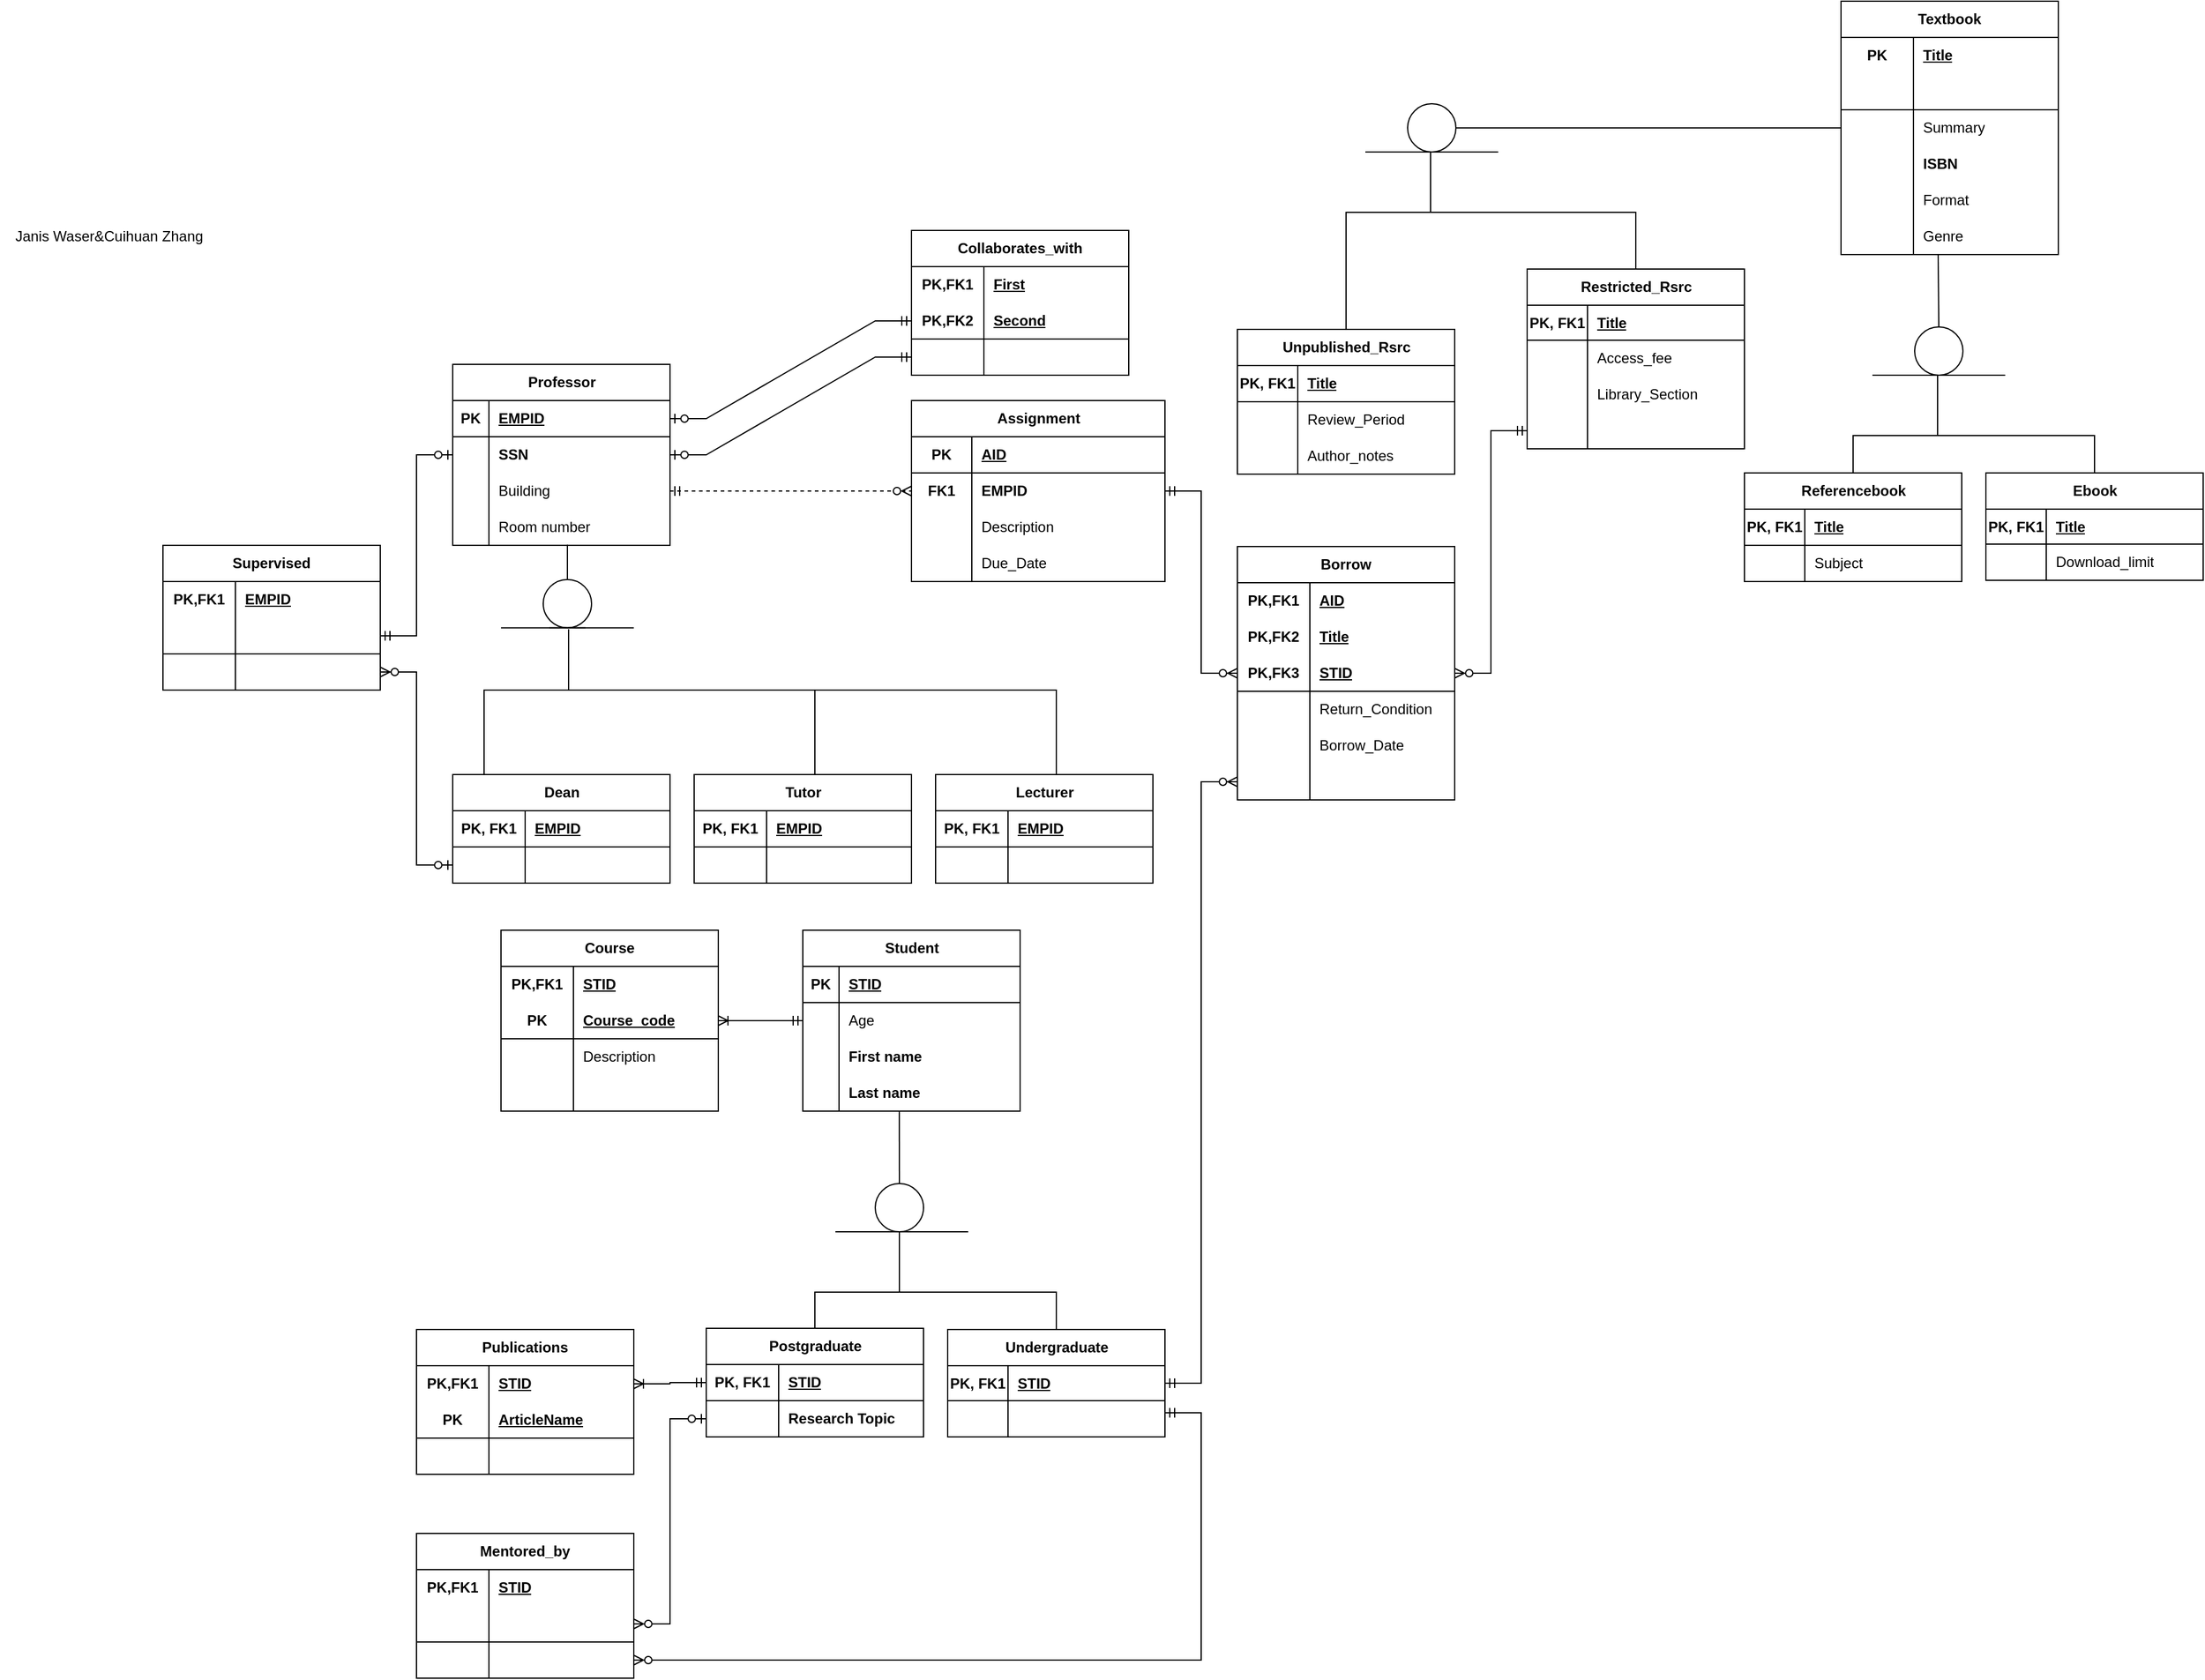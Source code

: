 <mxfile version="26.1.3">
  <diagram name="Page-1" id="g2zBEZVaismyfOF2NTLT">
    <mxGraphModel dx="2417" dy="2247" grid="1" gridSize="10" guides="1" tooltips="1" connect="1" arrows="1" fold="1" page="1" pageScale="1" pageWidth="827" pageHeight="1169" background="none" math="0" shadow="0">
      <root>
        <mxCell id="0" />
        <mxCell id="1" parent="0" />
        <mxCell id="7_jdmpYRd-atwQqf4-vV-1" value="Student" style="shape=table;startSize=30;container=1;collapsible=1;childLayout=tableLayout;fixedRows=1;rowLines=0;fontStyle=1;align=center;resizeLast=1;html=1;" parent="1" vertex="1">
          <mxGeometry x="660" y="608" width="180" height="150" as="geometry" />
        </mxCell>
        <mxCell id="7_jdmpYRd-atwQqf4-vV-2" value="" style="shape=tableRow;horizontal=0;startSize=0;swimlaneHead=0;swimlaneBody=0;fillColor=none;collapsible=0;dropTarget=0;points=[[0,0.5],[1,0.5]];portConstraint=eastwest;top=0;left=0;right=0;bottom=1;" parent="7_jdmpYRd-atwQqf4-vV-1" vertex="1">
          <mxGeometry y="30" width="180" height="30" as="geometry" />
        </mxCell>
        <mxCell id="7_jdmpYRd-atwQqf4-vV-3" value="PK" style="shape=partialRectangle;connectable=0;fillColor=none;top=0;left=0;bottom=0;right=0;fontStyle=1;overflow=hidden;whiteSpace=wrap;html=1;" parent="7_jdmpYRd-atwQqf4-vV-2" vertex="1">
          <mxGeometry width="30" height="30" as="geometry">
            <mxRectangle width="30" height="30" as="alternateBounds" />
          </mxGeometry>
        </mxCell>
        <mxCell id="7_jdmpYRd-atwQqf4-vV-4" value="STID" style="shape=partialRectangle;connectable=0;fillColor=none;top=0;left=0;bottom=0;right=0;align=left;spacingLeft=6;fontStyle=5;overflow=hidden;whiteSpace=wrap;html=1;" parent="7_jdmpYRd-atwQqf4-vV-2" vertex="1">
          <mxGeometry x="30" width="150" height="30" as="geometry">
            <mxRectangle width="150" height="30" as="alternateBounds" />
          </mxGeometry>
        </mxCell>
        <mxCell id="7_jdmpYRd-atwQqf4-vV-5" value="" style="shape=tableRow;horizontal=0;startSize=0;swimlaneHead=0;swimlaneBody=0;fillColor=none;collapsible=0;dropTarget=0;points=[[0,0.5],[1,0.5]];portConstraint=eastwest;top=0;left=0;right=0;bottom=0;" parent="7_jdmpYRd-atwQqf4-vV-1" vertex="1">
          <mxGeometry y="60" width="180" height="30" as="geometry" />
        </mxCell>
        <mxCell id="7_jdmpYRd-atwQqf4-vV-6" value="" style="shape=partialRectangle;connectable=0;fillColor=none;top=0;left=0;bottom=0;right=0;editable=1;overflow=hidden;whiteSpace=wrap;html=1;" parent="7_jdmpYRd-atwQqf4-vV-5" vertex="1">
          <mxGeometry width="30" height="30" as="geometry">
            <mxRectangle width="30" height="30" as="alternateBounds" />
          </mxGeometry>
        </mxCell>
        <mxCell id="7_jdmpYRd-atwQqf4-vV-7" value="Age" style="shape=partialRectangle;connectable=0;fillColor=none;top=0;left=0;bottom=0;right=0;align=left;spacingLeft=6;overflow=hidden;whiteSpace=wrap;html=1;" parent="7_jdmpYRd-atwQqf4-vV-5" vertex="1">
          <mxGeometry x="30" width="150" height="30" as="geometry">
            <mxRectangle width="150" height="30" as="alternateBounds" />
          </mxGeometry>
        </mxCell>
        <mxCell id="7_jdmpYRd-atwQqf4-vV-8" value="" style="shape=tableRow;horizontal=0;startSize=0;swimlaneHead=0;swimlaneBody=0;fillColor=none;collapsible=0;dropTarget=0;points=[[0,0.5],[1,0.5]];portConstraint=eastwest;top=0;left=0;right=0;bottom=0;" parent="7_jdmpYRd-atwQqf4-vV-1" vertex="1">
          <mxGeometry y="90" width="180" height="30" as="geometry" />
        </mxCell>
        <mxCell id="7_jdmpYRd-atwQqf4-vV-9" value="" style="shape=partialRectangle;connectable=0;fillColor=none;top=0;left=0;bottom=0;right=0;editable=1;overflow=hidden;whiteSpace=wrap;html=1;" parent="7_jdmpYRd-atwQqf4-vV-8" vertex="1">
          <mxGeometry width="30" height="30" as="geometry">
            <mxRectangle width="30" height="30" as="alternateBounds" />
          </mxGeometry>
        </mxCell>
        <mxCell id="7_jdmpYRd-atwQqf4-vV-10" value="&lt;b&gt;First name&lt;/b&gt;" style="shape=partialRectangle;connectable=0;fillColor=none;top=0;left=0;bottom=0;right=0;align=left;spacingLeft=6;overflow=hidden;whiteSpace=wrap;html=1;" parent="7_jdmpYRd-atwQqf4-vV-8" vertex="1">
          <mxGeometry x="30" width="150" height="30" as="geometry">
            <mxRectangle width="150" height="30" as="alternateBounds" />
          </mxGeometry>
        </mxCell>
        <mxCell id="7_jdmpYRd-atwQqf4-vV-11" value="" style="shape=tableRow;horizontal=0;startSize=0;swimlaneHead=0;swimlaneBody=0;fillColor=none;collapsible=0;dropTarget=0;points=[[0,0.5],[1,0.5]];portConstraint=eastwest;top=0;left=0;right=0;bottom=0;" parent="7_jdmpYRd-atwQqf4-vV-1" vertex="1">
          <mxGeometry y="120" width="180" height="30" as="geometry" />
        </mxCell>
        <mxCell id="7_jdmpYRd-atwQqf4-vV-12" value="" style="shape=partialRectangle;connectable=0;fillColor=none;top=0;left=0;bottom=0;right=0;editable=1;overflow=hidden;whiteSpace=wrap;html=1;" parent="7_jdmpYRd-atwQqf4-vV-11" vertex="1">
          <mxGeometry width="30" height="30" as="geometry">
            <mxRectangle width="30" height="30" as="alternateBounds" />
          </mxGeometry>
        </mxCell>
        <mxCell id="7_jdmpYRd-atwQqf4-vV-13" value="&lt;b&gt;Last name&lt;/b&gt;" style="shape=partialRectangle;connectable=0;fillColor=none;top=0;left=0;bottom=0;right=0;align=left;spacingLeft=6;overflow=hidden;whiteSpace=wrap;html=1;" parent="7_jdmpYRd-atwQqf4-vV-11" vertex="1">
          <mxGeometry x="30" width="150" height="30" as="geometry">
            <mxRectangle width="150" height="30" as="alternateBounds" />
          </mxGeometry>
        </mxCell>
        <mxCell id="zhwthJIF1X_mVKPPGzfM-1" value="Professor" style="shape=table;startSize=30;container=1;collapsible=1;childLayout=tableLayout;fixedRows=1;rowLines=0;fontStyle=1;align=center;resizeLast=1;html=1;" parent="1" vertex="1">
          <mxGeometry x="370" y="139" width="180" height="150" as="geometry" />
        </mxCell>
        <mxCell id="zhwthJIF1X_mVKPPGzfM-2" value="" style="shape=tableRow;horizontal=0;startSize=0;swimlaneHead=0;swimlaneBody=0;fillColor=none;collapsible=0;dropTarget=0;points=[[0,0.5],[1,0.5]];portConstraint=eastwest;top=0;left=0;right=0;bottom=1;" parent="zhwthJIF1X_mVKPPGzfM-1" vertex="1">
          <mxGeometry y="30" width="180" height="30" as="geometry" />
        </mxCell>
        <mxCell id="zhwthJIF1X_mVKPPGzfM-3" value="PK" style="shape=partialRectangle;connectable=0;fillColor=none;top=0;left=0;bottom=0;right=0;fontStyle=1;overflow=hidden;whiteSpace=wrap;html=1;" parent="zhwthJIF1X_mVKPPGzfM-2" vertex="1">
          <mxGeometry width="30" height="30" as="geometry">
            <mxRectangle width="30" height="30" as="alternateBounds" />
          </mxGeometry>
        </mxCell>
        <mxCell id="zhwthJIF1X_mVKPPGzfM-4" value="EMPID" style="shape=partialRectangle;connectable=0;fillColor=none;top=0;left=0;bottom=0;right=0;align=left;spacingLeft=6;fontStyle=5;overflow=hidden;whiteSpace=wrap;html=1;" parent="zhwthJIF1X_mVKPPGzfM-2" vertex="1">
          <mxGeometry x="30" width="150" height="30" as="geometry">
            <mxRectangle width="150" height="30" as="alternateBounds" />
          </mxGeometry>
        </mxCell>
        <mxCell id="zhwthJIF1X_mVKPPGzfM-8" value="" style="shape=tableRow;horizontal=0;startSize=0;swimlaneHead=0;swimlaneBody=0;fillColor=none;collapsible=0;dropTarget=0;points=[[0,0.5],[1,0.5]];portConstraint=eastwest;top=0;left=0;right=0;bottom=0;" parent="zhwthJIF1X_mVKPPGzfM-1" vertex="1">
          <mxGeometry y="60" width="180" height="30" as="geometry" />
        </mxCell>
        <mxCell id="zhwthJIF1X_mVKPPGzfM-9" value="" style="shape=partialRectangle;connectable=0;fillColor=none;top=0;left=0;bottom=0;right=0;editable=1;overflow=hidden;whiteSpace=wrap;html=1;" parent="zhwthJIF1X_mVKPPGzfM-8" vertex="1">
          <mxGeometry width="30" height="30" as="geometry">
            <mxRectangle width="30" height="30" as="alternateBounds" />
          </mxGeometry>
        </mxCell>
        <mxCell id="zhwthJIF1X_mVKPPGzfM-10" value="&lt;b&gt;SSN&lt;/b&gt;" style="shape=partialRectangle;connectable=0;fillColor=none;top=0;left=0;bottom=0;right=0;align=left;spacingLeft=6;overflow=hidden;whiteSpace=wrap;html=1;" parent="zhwthJIF1X_mVKPPGzfM-8" vertex="1">
          <mxGeometry x="30" width="150" height="30" as="geometry">
            <mxRectangle width="150" height="30" as="alternateBounds" />
          </mxGeometry>
        </mxCell>
        <mxCell id="zhwthJIF1X_mVKPPGzfM-11" value="" style="shape=tableRow;horizontal=0;startSize=0;swimlaneHead=0;swimlaneBody=0;fillColor=none;collapsible=0;dropTarget=0;points=[[0,0.5],[1,0.5]];portConstraint=eastwest;top=0;left=0;right=0;bottom=0;" parent="zhwthJIF1X_mVKPPGzfM-1" vertex="1">
          <mxGeometry y="90" width="180" height="30" as="geometry" />
        </mxCell>
        <mxCell id="zhwthJIF1X_mVKPPGzfM-12" value="" style="shape=partialRectangle;connectable=0;fillColor=none;top=0;left=0;bottom=0;right=0;editable=1;overflow=hidden;whiteSpace=wrap;html=1;" parent="zhwthJIF1X_mVKPPGzfM-11" vertex="1">
          <mxGeometry width="30" height="30" as="geometry">
            <mxRectangle width="30" height="30" as="alternateBounds" />
          </mxGeometry>
        </mxCell>
        <mxCell id="zhwthJIF1X_mVKPPGzfM-13" value="Building" style="shape=partialRectangle;connectable=0;fillColor=none;top=0;left=0;bottom=0;right=0;align=left;spacingLeft=6;overflow=hidden;whiteSpace=wrap;html=1;" parent="zhwthJIF1X_mVKPPGzfM-11" vertex="1">
          <mxGeometry x="30" width="150" height="30" as="geometry">
            <mxRectangle width="150" height="30" as="alternateBounds" />
          </mxGeometry>
        </mxCell>
        <mxCell id="zhwthJIF1X_mVKPPGzfM-16" style="shape=tableRow;horizontal=0;startSize=0;swimlaneHead=0;swimlaneBody=0;fillColor=none;collapsible=0;dropTarget=0;points=[[0,0.5],[1,0.5]];portConstraint=eastwest;top=0;left=0;right=0;bottom=0;" parent="zhwthJIF1X_mVKPPGzfM-1" vertex="1">
          <mxGeometry y="120" width="180" height="30" as="geometry" />
        </mxCell>
        <mxCell id="zhwthJIF1X_mVKPPGzfM-17" style="shape=partialRectangle;connectable=0;fillColor=none;top=0;left=0;bottom=0;right=0;editable=1;overflow=hidden;whiteSpace=wrap;html=1;" parent="zhwthJIF1X_mVKPPGzfM-16" vertex="1">
          <mxGeometry width="30" height="30" as="geometry">
            <mxRectangle width="30" height="30" as="alternateBounds" />
          </mxGeometry>
        </mxCell>
        <mxCell id="zhwthJIF1X_mVKPPGzfM-18" value="Room number" style="shape=partialRectangle;connectable=0;fillColor=none;top=0;left=0;bottom=0;right=0;align=left;spacingLeft=6;overflow=hidden;whiteSpace=wrap;html=1;" parent="zhwthJIF1X_mVKPPGzfM-16" vertex="1">
          <mxGeometry x="30" width="150" height="30" as="geometry">
            <mxRectangle width="150" height="30" as="alternateBounds" />
          </mxGeometry>
        </mxCell>
        <mxCell id="83sHiwjgCn40851rDGHQ-1" value="" style="endArrow=none;html=1;rounded=0;entryX=0.5;entryY=0;entryDx=0;entryDy=0;" parent="1" target="83sHiwjgCn40851rDGHQ-20" edge="1">
          <mxGeometry width="50" height="50" relative="1" as="geometry">
            <mxPoint x="670" y="908" as="sourcePoint" />
            <mxPoint x="740" y="888" as="targetPoint" />
          </mxGeometry>
        </mxCell>
        <mxCell id="83sHiwjgCn40851rDGHQ-3" value="Undergraduate" style="shape=table;startSize=30;container=1;collapsible=1;childLayout=tableLayout;fixedRows=1;rowLines=0;fontStyle=1;align=center;resizeLast=1;html=1;" parent="1" vertex="1">
          <mxGeometry x="780" y="939" width="180" height="89" as="geometry" />
        </mxCell>
        <mxCell id="83sHiwjgCn40851rDGHQ-4" value="" style="shape=tableRow;horizontal=0;startSize=0;swimlaneHead=0;swimlaneBody=0;fillColor=none;collapsible=0;dropTarget=0;points=[[0,0.5],[1,0.5]];portConstraint=eastwest;top=0;left=0;right=0;bottom=1;" parent="83sHiwjgCn40851rDGHQ-3" vertex="1">
          <mxGeometry y="30" width="180" height="29" as="geometry" />
        </mxCell>
        <mxCell id="83sHiwjgCn40851rDGHQ-5" value="PK, FK1" style="shape=partialRectangle;connectable=0;fillColor=none;top=0;left=0;bottom=0;right=0;fontStyle=1;overflow=hidden;whiteSpace=wrap;html=1;" parent="83sHiwjgCn40851rDGHQ-4" vertex="1">
          <mxGeometry width="50" height="29" as="geometry">
            <mxRectangle width="50" height="29" as="alternateBounds" />
          </mxGeometry>
        </mxCell>
        <mxCell id="83sHiwjgCn40851rDGHQ-6" value="STID" style="shape=partialRectangle;connectable=0;fillColor=none;top=0;left=0;bottom=0;right=0;align=left;spacingLeft=6;fontStyle=5;overflow=hidden;whiteSpace=wrap;html=1;" parent="83sHiwjgCn40851rDGHQ-4" vertex="1">
          <mxGeometry x="50" width="130" height="29" as="geometry">
            <mxRectangle width="130" height="29" as="alternateBounds" />
          </mxGeometry>
        </mxCell>
        <mxCell id="83sHiwjgCn40851rDGHQ-7" value="" style="shape=tableRow;horizontal=0;startSize=0;swimlaneHead=0;swimlaneBody=0;fillColor=none;collapsible=0;dropTarget=0;points=[[0,0.5],[1,0.5]];portConstraint=eastwest;top=0;left=0;right=0;bottom=0;" parent="83sHiwjgCn40851rDGHQ-3" vertex="1">
          <mxGeometry y="59" width="180" height="30" as="geometry" />
        </mxCell>
        <mxCell id="83sHiwjgCn40851rDGHQ-8" value="" style="shape=partialRectangle;connectable=0;fillColor=none;top=0;left=0;bottom=0;right=0;editable=1;overflow=hidden;whiteSpace=wrap;html=1;" parent="83sHiwjgCn40851rDGHQ-7" vertex="1">
          <mxGeometry width="50" height="30" as="geometry">
            <mxRectangle width="50" height="30" as="alternateBounds" />
          </mxGeometry>
        </mxCell>
        <mxCell id="83sHiwjgCn40851rDGHQ-9" value="" style="shape=partialRectangle;connectable=0;fillColor=none;top=0;left=0;bottom=0;right=0;align=left;spacingLeft=6;overflow=hidden;whiteSpace=wrap;html=1;" parent="83sHiwjgCn40851rDGHQ-7" vertex="1">
          <mxGeometry x="50" width="130" height="30" as="geometry">
            <mxRectangle width="130" height="30" as="alternateBounds" />
          </mxGeometry>
        </mxCell>
        <mxCell id="83sHiwjgCn40851rDGHQ-16" value="" style="endArrow=none;html=1;rounded=0;exitX=0.444;exitY=0.982;exitDx=0;exitDy=0;exitPerimeter=0;entryX=0.5;entryY=0;entryDx=0;entryDy=0;" parent="1" source="7_jdmpYRd-atwQqf4-vV-11" target="83sHiwjgCn40851rDGHQ-2" edge="1">
          <mxGeometry width="50" height="50" relative="1" as="geometry">
            <mxPoint x="740" y="757" as="sourcePoint" />
            <mxPoint x="740" y="898" as="targetPoint" />
          </mxGeometry>
        </mxCell>
        <mxCell id="83sHiwjgCn40851rDGHQ-2" value="" style="ellipse;shape=umlEntity;whiteSpace=wrap;html=1;" parent="1" vertex="1">
          <mxGeometry x="720" y="818" width="40" height="40" as="geometry" />
        </mxCell>
        <mxCell id="83sHiwjgCn40851rDGHQ-17" value="" style="endArrow=none;html=1;rounded=0;" parent="1" edge="1">
          <mxGeometry relative="1" as="geometry">
            <mxPoint x="687" y="858" as="sourcePoint" />
            <mxPoint x="797" y="858" as="targetPoint" />
          </mxGeometry>
        </mxCell>
        <mxCell id="83sHiwjgCn40851rDGHQ-18" value="" style="shape=partialRectangle;whiteSpace=wrap;html=1;bottom=0;right=0;fillColor=none;direction=west;" parent="1" vertex="1">
          <mxGeometry x="670" y="858" width="70" height="50" as="geometry" />
        </mxCell>
        <mxCell id="83sHiwjgCn40851rDGHQ-20" value="Postgraduate" style="shape=table;startSize=30;container=1;collapsible=1;childLayout=tableLayout;fixedRows=1;rowLines=0;fontStyle=1;align=center;resizeLast=1;html=1;" parent="1" vertex="1">
          <mxGeometry x="580" y="938" width="180" height="90" as="geometry" />
        </mxCell>
        <mxCell id="83sHiwjgCn40851rDGHQ-21" value="" style="shape=tableRow;horizontal=0;startSize=0;swimlaneHead=0;swimlaneBody=0;fillColor=none;collapsible=0;dropTarget=0;points=[[0,0.5],[1,0.5]];portConstraint=eastwest;top=0;left=0;right=0;bottom=1;" parent="83sHiwjgCn40851rDGHQ-20" vertex="1">
          <mxGeometry y="30" width="180" height="30" as="geometry" />
        </mxCell>
        <mxCell id="83sHiwjgCn40851rDGHQ-22" value="PK, FK1" style="shape=partialRectangle;connectable=0;fillColor=none;top=0;left=0;bottom=0;right=0;fontStyle=1;overflow=hidden;whiteSpace=wrap;html=1;" parent="83sHiwjgCn40851rDGHQ-21" vertex="1">
          <mxGeometry width="60" height="30" as="geometry">
            <mxRectangle width="60" height="30" as="alternateBounds" />
          </mxGeometry>
        </mxCell>
        <mxCell id="83sHiwjgCn40851rDGHQ-23" value="STID" style="shape=partialRectangle;connectable=0;fillColor=none;top=0;left=0;bottom=0;right=0;align=left;spacingLeft=6;fontStyle=5;overflow=hidden;whiteSpace=wrap;html=1;" parent="83sHiwjgCn40851rDGHQ-21" vertex="1">
          <mxGeometry x="60" width="120" height="30" as="geometry">
            <mxRectangle width="120" height="30" as="alternateBounds" />
          </mxGeometry>
        </mxCell>
        <mxCell id="83sHiwjgCn40851rDGHQ-24" value="" style="shape=tableRow;horizontal=0;startSize=0;swimlaneHead=0;swimlaneBody=0;fillColor=none;collapsible=0;dropTarget=0;points=[[0,0.5],[1,0.5]];portConstraint=eastwest;top=0;left=0;right=0;bottom=0;" parent="83sHiwjgCn40851rDGHQ-20" vertex="1">
          <mxGeometry y="60" width="180" height="30" as="geometry" />
        </mxCell>
        <mxCell id="83sHiwjgCn40851rDGHQ-25" value="" style="shape=partialRectangle;connectable=0;fillColor=none;top=0;left=0;bottom=0;right=0;editable=1;overflow=hidden;whiteSpace=wrap;html=1;" parent="83sHiwjgCn40851rDGHQ-24" vertex="1">
          <mxGeometry width="60" height="30" as="geometry">
            <mxRectangle width="60" height="30" as="alternateBounds" />
          </mxGeometry>
        </mxCell>
        <mxCell id="83sHiwjgCn40851rDGHQ-26" value="&lt;b&gt;Research Topic&lt;/b&gt;" style="shape=partialRectangle;connectable=0;fillColor=none;top=0;left=0;bottom=0;right=0;align=left;spacingLeft=6;overflow=hidden;whiteSpace=wrap;html=1;" parent="83sHiwjgCn40851rDGHQ-24" vertex="1">
          <mxGeometry x="60" width="120" height="30" as="geometry">
            <mxRectangle width="120" height="30" as="alternateBounds" />
          </mxGeometry>
        </mxCell>
        <mxCell id="83sHiwjgCn40851rDGHQ-30" value="" style="endArrow=none;html=1;rounded=0;entryX=0.5;entryY=0;entryDx=0;entryDy=0;" parent="1" edge="1">
          <mxGeometry width="50" height="50" relative="1" as="geometry">
            <mxPoint x="396" y="409" as="sourcePoint" />
            <mxPoint x="396" y="479" as="targetPoint" />
          </mxGeometry>
        </mxCell>
        <mxCell id="83sHiwjgCn40851rDGHQ-31" value="" style="endArrow=none;html=1;rounded=0;exitX=0.444;exitY=0.982;exitDx=0;exitDy=0;exitPerimeter=0;entryX=0.5;entryY=0;entryDx=0;entryDy=0;" parent="1" target="83sHiwjgCn40851rDGHQ-32" edge="1">
          <mxGeometry width="50" height="50" relative="1" as="geometry">
            <mxPoint x="465" y="288.33" as="sourcePoint" />
            <mxPoint x="465" y="429.33" as="targetPoint" />
          </mxGeometry>
        </mxCell>
        <mxCell id="83sHiwjgCn40851rDGHQ-32" value="" style="ellipse;shape=umlEntity;whiteSpace=wrap;html=1;" parent="1" vertex="1">
          <mxGeometry x="445" y="317.33" width="40" height="40" as="geometry" />
        </mxCell>
        <mxCell id="83sHiwjgCn40851rDGHQ-33" value="" style="endArrow=none;html=1;rounded=0;" parent="1" edge="1">
          <mxGeometry relative="1" as="geometry">
            <mxPoint x="410" y="357.33" as="sourcePoint" />
            <mxPoint x="520" y="357.33" as="targetPoint" />
          </mxGeometry>
        </mxCell>
        <mxCell id="83sHiwjgCn40851rDGHQ-34" value="" style="shape=partialRectangle;whiteSpace=wrap;html=1;bottom=0;right=0;fillColor=none;direction=west;" parent="1" vertex="1">
          <mxGeometry x="396" y="359" width="70" height="50" as="geometry" />
        </mxCell>
        <mxCell id="83sHiwjgCn40851rDGHQ-35" value="" style="shape=partialRectangle;whiteSpace=wrap;html=1;bottom=0;right=0;fillColor=none;direction=south;" parent="1" vertex="1">
          <mxGeometry x="460" y="409" width="210" height="70" as="geometry" />
        </mxCell>
        <mxCell id="83sHiwjgCn40851rDGHQ-36" value="Dean" style="shape=table;startSize=30;container=1;collapsible=1;childLayout=tableLayout;fixedRows=1;rowLines=0;fontStyle=1;align=center;resizeLast=1;html=1;" parent="1" vertex="1">
          <mxGeometry x="370" y="479" width="180" height="90" as="geometry" />
        </mxCell>
        <mxCell id="83sHiwjgCn40851rDGHQ-37" value="" style="shape=tableRow;horizontal=0;startSize=0;swimlaneHead=0;swimlaneBody=0;fillColor=none;collapsible=0;dropTarget=0;points=[[0,0.5],[1,0.5]];portConstraint=eastwest;top=0;left=0;right=0;bottom=1;" parent="83sHiwjgCn40851rDGHQ-36" vertex="1">
          <mxGeometry y="30" width="180" height="30" as="geometry" />
        </mxCell>
        <mxCell id="83sHiwjgCn40851rDGHQ-38" value="PK, FK1" style="shape=partialRectangle;connectable=0;fillColor=none;top=0;left=0;bottom=0;right=0;fontStyle=1;overflow=hidden;whiteSpace=wrap;html=1;" parent="83sHiwjgCn40851rDGHQ-37" vertex="1">
          <mxGeometry width="60" height="30" as="geometry">
            <mxRectangle width="60" height="30" as="alternateBounds" />
          </mxGeometry>
        </mxCell>
        <mxCell id="83sHiwjgCn40851rDGHQ-39" value="EMPID" style="shape=partialRectangle;connectable=0;fillColor=none;top=0;left=0;bottom=0;right=0;align=left;spacingLeft=6;fontStyle=5;overflow=hidden;whiteSpace=wrap;html=1;" parent="83sHiwjgCn40851rDGHQ-37" vertex="1">
          <mxGeometry x="60" width="120" height="30" as="geometry">
            <mxRectangle width="120" height="30" as="alternateBounds" />
          </mxGeometry>
        </mxCell>
        <mxCell id="83sHiwjgCn40851rDGHQ-40" value="" style="shape=tableRow;horizontal=0;startSize=0;swimlaneHead=0;swimlaneBody=0;fillColor=none;collapsible=0;dropTarget=0;points=[[0,0.5],[1,0.5]];portConstraint=eastwest;top=0;left=0;right=0;bottom=0;" parent="83sHiwjgCn40851rDGHQ-36" vertex="1">
          <mxGeometry y="60" width="180" height="30" as="geometry" />
        </mxCell>
        <mxCell id="83sHiwjgCn40851rDGHQ-41" value="" style="shape=partialRectangle;connectable=0;fillColor=none;top=0;left=0;bottom=0;right=0;editable=1;overflow=hidden;whiteSpace=wrap;html=1;" parent="83sHiwjgCn40851rDGHQ-40" vertex="1">
          <mxGeometry width="60" height="30" as="geometry">
            <mxRectangle width="60" height="30" as="alternateBounds" />
          </mxGeometry>
        </mxCell>
        <mxCell id="83sHiwjgCn40851rDGHQ-42" value="" style="shape=partialRectangle;connectable=0;fillColor=none;top=0;left=0;bottom=0;right=0;align=left;spacingLeft=6;overflow=hidden;whiteSpace=wrap;html=1;" parent="83sHiwjgCn40851rDGHQ-40" vertex="1">
          <mxGeometry x="60" width="120" height="30" as="geometry">
            <mxRectangle width="120" height="30" as="alternateBounds" />
          </mxGeometry>
        </mxCell>
        <mxCell id="83sHiwjgCn40851rDGHQ-49" value="Tutor" style="shape=table;startSize=30;container=1;collapsible=1;childLayout=tableLayout;fixedRows=1;rowLines=0;fontStyle=1;align=center;resizeLast=1;html=1;" parent="1" vertex="1">
          <mxGeometry x="570" y="479" width="180" height="90" as="geometry" />
        </mxCell>
        <mxCell id="83sHiwjgCn40851rDGHQ-50" value="" style="shape=tableRow;horizontal=0;startSize=0;swimlaneHead=0;swimlaneBody=0;fillColor=none;collapsible=0;dropTarget=0;points=[[0,0.5],[1,0.5]];portConstraint=eastwest;top=0;left=0;right=0;bottom=1;" parent="83sHiwjgCn40851rDGHQ-49" vertex="1">
          <mxGeometry y="30" width="180" height="30" as="geometry" />
        </mxCell>
        <mxCell id="83sHiwjgCn40851rDGHQ-51" value="PK, FK1" style="shape=partialRectangle;connectable=0;fillColor=none;top=0;left=0;bottom=0;right=0;fontStyle=1;overflow=hidden;whiteSpace=wrap;html=1;" parent="83sHiwjgCn40851rDGHQ-50" vertex="1">
          <mxGeometry width="60" height="30" as="geometry">
            <mxRectangle width="60" height="30" as="alternateBounds" />
          </mxGeometry>
        </mxCell>
        <mxCell id="83sHiwjgCn40851rDGHQ-52" value="EMPID" style="shape=partialRectangle;connectable=0;fillColor=none;top=0;left=0;bottom=0;right=0;align=left;spacingLeft=6;fontStyle=5;overflow=hidden;whiteSpace=wrap;html=1;" parent="83sHiwjgCn40851rDGHQ-50" vertex="1">
          <mxGeometry x="60" width="120" height="30" as="geometry">
            <mxRectangle width="120" height="30" as="alternateBounds" />
          </mxGeometry>
        </mxCell>
        <mxCell id="83sHiwjgCn40851rDGHQ-53" value="" style="shape=tableRow;horizontal=0;startSize=0;swimlaneHead=0;swimlaneBody=0;fillColor=none;collapsible=0;dropTarget=0;points=[[0,0.5],[1,0.5]];portConstraint=eastwest;top=0;left=0;right=0;bottom=0;" parent="83sHiwjgCn40851rDGHQ-49" vertex="1">
          <mxGeometry y="60" width="180" height="30" as="geometry" />
        </mxCell>
        <mxCell id="83sHiwjgCn40851rDGHQ-54" value="" style="shape=partialRectangle;connectable=0;fillColor=none;top=0;left=0;bottom=0;right=0;editable=1;overflow=hidden;whiteSpace=wrap;html=1;" parent="83sHiwjgCn40851rDGHQ-53" vertex="1">
          <mxGeometry width="60" height="30" as="geometry">
            <mxRectangle width="60" height="30" as="alternateBounds" />
          </mxGeometry>
        </mxCell>
        <mxCell id="83sHiwjgCn40851rDGHQ-55" value="" style="shape=partialRectangle;connectable=0;fillColor=none;top=0;left=0;bottom=0;right=0;align=left;spacingLeft=6;overflow=hidden;whiteSpace=wrap;html=1;" parent="83sHiwjgCn40851rDGHQ-53" vertex="1">
          <mxGeometry x="60" width="120" height="30" as="geometry">
            <mxRectangle width="120" height="30" as="alternateBounds" />
          </mxGeometry>
        </mxCell>
        <mxCell id="83sHiwjgCn40851rDGHQ-56" value="Lecturer" style="shape=table;startSize=30;container=1;collapsible=1;childLayout=tableLayout;fixedRows=1;rowLines=0;fontStyle=1;align=center;resizeLast=1;html=1;" parent="1" vertex="1">
          <mxGeometry x="770" y="479" width="180" height="90" as="geometry" />
        </mxCell>
        <mxCell id="83sHiwjgCn40851rDGHQ-57" value="" style="shape=tableRow;horizontal=0;startSize=0;swimlaneHead=0;swimlaneBody=0;fillColor=none;collapsible=0;dropTarget=0;points=[[0,0.5],[1,0.5]];portConstraint=eastwest;top=0;left=0;right=0;bottom=1;" parent="83sHiwjgCn40851rDGHQ-56" vertex="1">
          <mxGeometry y="30" width="180" height="30" as="geometry" />
        </mxCell>
        <mxCell id="83sHiwjgCn40851rDGHQ-58" value="PK, FK1" style="shape=partialRectangle;connectable=0;fillColor=none;top=0;left=0;bottom=0;right=0;fontStyle=1;overflow=hidden;whiteSpace=wrap;html=1;" parent="83sHiwjgCn40851rDGHQ-57" vertex="1">
          <mxGeometry width="60" height="30" as="geometry">
            <mxRectangle width="60" height="30" as="alternateBounds" />
          </mxGeometry>
        </mxCell>
        <mxCell id="83sHiwjgCn40851rDGHQ-59" value="EMPID" style="shape=partialRectangle;connectable=0;fillColor=none;top=0;left=0;bottom=0;right=0;align=left;spacingLeft=6;fontStyle=5;overflow=hidden;whiteSpace=wrap;html=1;" parent="83sHiwjgCn40851rDGHQ-57" vertex="1">
          <mxGeometry x="60" width="120" height="30" as="geometry">
            <mxRectangle width="120" height="30" as="alternateBounds" />
          </mxGeometry>
        </mxCell>
        <mxCell id="83sHiwjgCn40851rDGHQ-60" value="" style="shape=tableRow;horizontal=0;startSize=0;swimlaneHead=0;swimlaneBody=0;fillColor=none;collapsible=0;dropTarget=0;points=[[0,0.5],[1,0.5]];portConstraint=eastwest;top=0;left=0;right=0;bottom=0;" parent="83sHiwjgCn40851rDGHQ-56" vertex="1">
          <mxGeometry y="60" width="180" height="30" as="geometry" />
        </mxCell>
        <mxCell id="83sHiwjgCn40851rDGHQ-61" value="" style="shape=partialRectangle;connectable=0;fillColor=none;top=0;left=0;bottom=0;right=0;editable=1;overflow=hidden;whiteSpace=wrap;html=1;" parent="83sHiwjgCn40851rDGHQ-60" vertex="1">
          <mxGeometry width="60" height="30" as="geometry">
            <mxRectangle width="60" height="30" as="alternateBounds" />
          </mxGeometry>
        </mxCell>
        <mxCell id="83sHiwjgCn40851rDGHQ-62" value="" style="shape=partialRectangle;connectable=0;fillColor=none;top=0;left=0;bottom=0;right=0;align=left;spacingLeft=6;overflow=hidden;whiteSpace=wrap;html=1;" parent="83sHiwjgCn40851rDGHQ-60" vertex="1">
          <mxGeometry x="60" width="120" height="30" as="geometry">
            <mxRectangle width="120" height="30" as="alternateBounds" />
          </mxGeometry>
        </mxCell>
        <mxCell id="83sHiwjgCn40851rDGHQ-63" value="" style="shape=partialRectangle;whiteSpace=wrap;html=1;bottom=0;right=0;fillColor=none;direction=south;" parent="1" vertex="1">
          <mxGeometry x="590" y="409" width="280" height="70" as="geometry" />
        </mxCell>
        <mxCell id="83sHiwjgCn40851rDGHQ-64" value="Janis Waser&amp;amp;Cuihuan Zhang" style="text;html=1;align=center;verticalAlign=middle;resizable=0;points=[];autosize=1;strokeColor=none;fillColor=none;" parent="1" vertex="1">
          <mxGeometry x="-5" y="18" width="180" height="30" as="geometry" />
        </mxCell>
        <mxCell id="IiOYxFcZ_7IHUqcMubhI-14" value="Course" style="shape=table;startSize=30;container=1;collapsible=1;childLayout=tableLayout;fixedRows=1;rowLines=0;fontStyle=1;align=center;resizeLast=1;html=1;whiteSpace=wrap;" parent="1" vertex="1">
          <mxGeometry x="410" y="608" width="180" height="150" as="geometry" />
        </mxCell>
        <mxCell id="IiOYxFcZ_7IHUqcMubhI-15" value="" style="shape=tableRow;horizontal=0;startSize=0;swimlaneHead=0;swimlaneBody=0;fillColor=none;collapsible=0;dropTarget=0;points=[[0,0.5],[1,0.5]];portConstraint=eastwest;top=0;left=0;right=0;bottom=0;html=1;" parent="IiOYxFcZ_7IHUqcMubhI-14" vertex="1">
          <mxGeometry y="30" width="180" height="30" as="geometry" />
        </mxCell>
        <mxCell id="IiOYxFcZ_7IHUqcMubhI-16" value="PK,FK1" style="shape=partialRectangle;connectable=0;fillColor=none;top=0;left=0;bottom=0;right=0;fontStyle=1;overflow=hidden;html=1;whiteSpace=wrap;" parent="IiOYxFcZ_7IHUqcMubhI-15" vertex="1">
          <mxGeometry width="60" height="30" as="geometry">
            <mxRectangle width="60" height="30" as="alternateBounds" />
          </mxGeometry>
        </mxCell>
        <mxCell id="IiOYxFcZ_7IHUqcMubhI-17" value="STID" style="shape=partialRectangle;connectable=0;fillColor=none;top=0;left=0;bottom=0;right=0;align=left;spacingLeft=6;fontStyle=5;overflow=hidden;html=1;whiteSpace=wrap;" parent="IiOYxFcZ_7IHUqcMubhI-15" vertex="1">
          <mxGeometry x="60" width="120" height="30" as="geometry">
            <mxRectangle width="120" height="30" as="alternateBounds" />
          </mxGeometry>
        </mxCell>
        <mxCell id="IiOYxFcZ_7IHUqcMubhI-18" value="" style="shape=tableRow;horizontal=0;startSize=0;swimlaneHead=0;swimlaneBody=0;fillColor=none;collapsible=0;dropTarget=0;points=[[0,0.5],[1,0.5]];portConstraint=eastwest;top=0;left=0;right=0;bottom=1;html=1;" parent="IiOYxFcZ_7IHUqcMubhI-14" vertex="1">
          <mxGeometry y="60" width="180" height="30" as="geometry" />
        </mxCell>
        <mxCell id="IiOYxFcZ_7IHUqcMubhI-19" value="PK" style="shape=partialRectangle;connectable=0;fillColor=none;top=0;left=0;bottom=0;right=0;fontStyle=1;overflow=hidden;html=1;whiteSpace=wrap;" parent="IiOYxFcZ_7IHUqcMubhI-18" vertex="1">
          <mxGeometry width="60" height="30" as="geometry">
            <mxRectangle width="60" height="30" as="alternateBounds" />
          </mxGeometry>
        </mxCell>
        <mxCell id="IiOYxFcZ_7IHUqcMubhI-20" value="Course_code" style="shape=partialRectangle;connectable=0;fillColor=none;top=0;left=0;bottom=0;right=0;align=left;spacingLeft=6;fontStyle=5;overflow=hidden;html=1;whiteSpace=wrap;" parent="IiOYxFcZ_7IHUqcMubhI-18" vertex="1">
          <mxGeometry x="60" width="120" height="30" as="geometry">
            <mxRectangle width="120" height="30" as="alternateBounds" />
          </mxGeometry>
        </mxCell>
        <mxCell id="IiOYxFcZ_7IHUqcMubhI-21" value="" style="shape=tableRow;horizontal=0;startSize=0;swimlaneHead=0;swimlaneBody=0;fillColor=none;collapsible=0;dropTarget=0;points=[[0,0.5],[1,0.5]];portConstraint=eastwest;top=0;left=0;right=0;bottom=0;html=1;" parent="IiOYxFcZ_7IHUqcMubhI-14" vertex="1">
          <mxGeometry y="90" width="180" height="30" as="geometry" />
        </mxCell>
        <mxCell id="IiOYxFcZ_7IHUqcMubhI-22" value="" style="shape=partialRectangle;connectable=0;fillColor=none;top=0;left=0;bottom=0;right=0;editable=1;overflow=hidden;html=1;whiteSpace=wrap;" parent="IiOYxFcZ_7IHUqcMubhI-21" vertex="1">
          <mxGeometry width="60" height="30" as="geometry">
            <mxRectangle width="60" height="30" as="alternateBounds" />
          </mxGeometry>
        </mxCell>
        <mxCell id="IiOYxFcZ_7IHUqcMubhI-23" value="Description" style="shape=partialRectangle;connectable=0;fillColor=none;top=0;left=0;bottom=0;right=0;align=left;spacingLeft=6;overflow=hidden;html=1;whiteSpace=wrap;" parent="IiOYxFcZ_7IHUqcMubhI-21" vertex="1">
          <mxGeometry x="60" width="120" height="30" as="geometry">
            <mxRectangle width="120" height="30" as="alternateBounds" />
          </mxGeometry>
        </mxCell>
        <mxCell id="IiOYxFcZ_7IHUqcMubhI-24" value="" style="shape=tableRow;horizontal=0;startSize=0;swimlaneHead=0;swimlaneBody=0;fillColor=none;collapsible=0;dropTarget=0;points=[[0,0.5],[1,0.5]];portConstraint=eastwest;top=0;left=0;right=0;bottom=0;html=1;" parent="IiOYxFcZ_7IHUqcMubhI-14" vertex="1">
          <mxGeometry y="120" width="180" height="30" as="geometry" />
        </mxCell>
        <mxCell id="IiOYxFcZ_7IHUqcMubhI-25" value="" style="shape=partialRectangle;connectable=0;fillColor=none;top=0;left=0;bottom=0;right=0;editable=1;overflow=hidden;html=1;whiteSpace=wrap;" parent="IiOYxFcZ_7IHUqcMubhI-24" vertex="1">
          <mxGeometry width="60" height="30" as="geometry">
            <mxRectangle width="60" height="30" as="alternateBounds" />
          </mxGeometry>
        </mxCell>
        <mxCell id="IiOYxFcZ_7IHUqcMubhI-26" value="" style="shape=partialRectangle;connectable=0;fillColor=none;top=0;left=0;bottom=0;right=0;align=left;spacingLeft=6;overflow=hidden;html=1;whiteSpace=wrap;" parent="IiOYxFcZ_7IHUqcMubhI-24" vertex="1">
          <mxGeometry x="60" width="120" height="30" as="geometry">
            <mxRectangle width="120" height="30" as="alternateBounds" />
          </mxGeometry>
        </mxCell>
        <mxCell id="IiOYxFcZ_7IHUqcMubhI-28" value="" style="edgeStyle=entityRelationEdgeStyle;fontSize=12;html=1;endArrow=ERoneToMany;startArrow=ERmandOne;rounded=0;entryX=1;entryY=0.5;entryDx=0;entryDy=0;exitX=0;exitY=0.5;exitDx=0;exitDy=0;" parent="1" source="7_jdmpYRd-atwQqf4-vV-5" target="IiOYxFcZ_7IHUqcMubhI-18" edge="1">
          <mxGeometry width="100" height="100" relative="1" as="geometry">
            <mxPoint x="590" y="758" as="sourcePoint" />
            <mxPoint x="510" y="788" as="targetPoint" />
          </mxGeometry>
        </mxCell>
        <mxCell id="IiOYxFcZ_7IHUqcMubhI-31" value="" style="endArrow=none;html=1;rounded=0;entryX=0.5;entryY=0;entryDx=0;entryDy=0;exitX=0;exitY=0;exitDx=0;exitDy=0;" parent="1" source="83sHiwjgCn40851rDGHQ-18" target="83sHiwjgCn40851rDGHQ-3" edge="1">
          <mxGeometry width="50" height="50" relative="1" as="geometry">
            <mxPoint x="680" y="918" as="sourcePoint" />
            <mxPoint x="540" y="943" as="targetPoint" />
            <Array as="points">
              <mxPoint x="870" y="908" />
            </Array>
          </mxGeometry>
        </mxCell>
        <mxCell id="IiOYxFcZ_7IHUqcMubhI-40" value="Publications" style="shape=table;startSize=30;container=1;collapsible=1;childLayout=tableLayout;fixedRows=1;rowLines=0;fontStyle=1;align=center;resizeLast=1;html=1;whiteSpace=wrap;" parent="1" vertex="1">
          <mxGeometry x="340" y="939" width="180" height="120" as="geometry" />
        </mxCell>
        <mxCell id="IiOYxFcZ_7IHUqcMubhI-41" value="" style="shape=tableRow;horizontal=0;startSize=0;swimlaneHead=0;swimlaneBody=0;fillColor=none;collapsible=0;dropTarget=0;points=[[0,0.5],[1,0.5]];portConstraint=eastwest;top=0;left=0;right=0;bottom=0;html=1;" parent="IiOYxFcZ_7IHUqcMubhI-40" vertex="1">
          <mxGeometry y="30" width="180" height="30" as="geometry" />
        </mxCell>
        <mxCell id="IiOYxFcZ_7IHUqcMubhI-42" value="PK,FK1" style="shape=partialRectangle;connectable=0;fillColor=none;top=0;left=0;bottom=0;right=0;fontStyle=1;overflow=hidden;html=1;whiteSpace=wrap;" parent="IiOYxFcZ_7IHUqcMubhI-41" vertex="1">
          <mxGeometry width="60" height="30" as="geometry">
            <mxRectangle width="60" height="30" as="alternateBounds" />
          </mxGeometry>
        </mxCell>
        <mxCell id="IiOYxFcZ_7IHUqcMubhI-43" value="STID" style="shape=partialRectangle;connectable=0;fillColor=none;top=0;left=0;bottom=0;right=0;align=left;spacingLeft=6;fontStyle=5;overflow=hidden;html=1;whiteSpace=wrap;" parent="IiOYxFcZ_7IHUqcMubhI-41" vertex="1">
          <mxGeometry x="60" width="120" height="30" as="geometry">
            <mxRectangle width="120" height="30" as="alternateBounds" />
          </mxGeometry>
        </mxCell>
        <mxCell id="IiOYxFcZ_7IHUqcMubhI-44" value="" style="shape=tableRow;horizontal=0;startSize=0;swimlaneHead=0;swimlaneBody=0;fillColor=none;collapsible=0;dropTarget=0;points=[[0,0.5],[1,0.5]];portConstraint=eastwest;top=0;left=0;right=0;bottom=1;html=1;" parent="IiOYxFcZ_7IHUqcMubhI-40" vertex="1">
          <mxGeometry y="60" width="180" height="30" as="geometry" />
        </mxCell>
        <mxCell id="IiOYxFcZ_7IHUqcMubhI-45" value="PK" style="shape=partialRectangle;connectable=0;fillColor=none;top=0;left=0;bottom=0;right=0;fontStyle=1;overflow=hidden;html=1;whiteSpace=wrap;" parent="IiOYxFcZ_7IHUqcMubhI-44" vertex="1">
          <mxGeometry width="60" height="30" as="geometry">
            <mxRectangle width="60" height="30" as="alternateBounds" />
          </mxGeometry>
        </mxCell>
        <mxCell id="IiOYxFcZ_7IHUqcMubhI-46" value="ArticleName" style="shape=partialRectangle;connectable=0;fillColor=none;top=0;left=0;bottom=0;right=0;align=left;spacingLeft=6;fontStyle=5;overflow=hidden;html=1;whiteSpace=wrap;" parent="IiOYxFcZ_7IHUqcMubhI-44" vertex="1">
          <mxGeometry x="60" width="120" height="30" as="geometry">
            <mxRectangle width="120" height="30" as="alternateBounds" />
          </mxGeometry>
        </mxCell>
        <mxCell id="IiOYxFcZ_7IHUqcMubhI-47" value="" style="shape=tableRow;horizontal=0;startSize=0;swimlaneHead=0;swimlaneBody=0;fillColor=none;collapsible=0;dropTarget=0;points=[[0,0.5],[1,0.5]];portConstraint=eastwest;top=0;left=0;right=0;bottom=0;html=1;" parent="IiOYxFcZ_7IHUqcMubhI-40" vertex="1">
          <mxGeometry y="90" width="180" height="30" as="geometry" />
        </mxCell>
        <mxCell id="IiOYxFcZ_7IHUqcMubhI-48" value="" style="shape=partialRectangle;connectable=0;fillColor=none;top=0;left=0;bottom=0;right=0;editable=1;overflow=hidden;html=1;whiteSpace=wrap;" parent="IiOYxFcZ_7IHUqcMubhI-47" vertex="1">
          <mxGeometry width="60" height="30" as="geometry">
            <mxRectangle width="60" height="30" as="alternateBounds" />
          </mxGeometry>
        </mxCell>
        <mxCell id="IiOYxFcZ_7IHUqcMubhI-49" value="" style="shape=partialRectangle;connectable=0;fillColor=none;top=0;left=0;bottom=0;right=0;align=left;spacingLeft=6;overflow=hidden;html=1;whiteSpace=wrap;" parent="IiOYxFcZ_7IHUqcMubhI-47" vertex="1">
          <mxGeometry x="60" width="120" height="30" as="geometry">
            <mxRectangle width="120" height="30" as="alternateBounds" />
          </mxGeometry>
        </mxCell>
        <mxCell id="IiOYxFcZ_7IHUqcMubhI-53" value="" style="edgeStyle=entityRelationEdgeStyle;fontSize=12;html=1;endArrow=ERoneToMany;startArrow=ERmandOne;rounded=0;entryX=1;entryY=0.5;entryDx=0;entryDy=0;exitX=0;exitY=0.5;exitDx=0;exitDy=0;" parent="1" source="83sHiwjgCn40851rDGHQ-21" target="IiOYxFcZ_7IHUqcMubhI-41" edge="1">
          <mxGeometry width="100" height="100" relative="1" as="geometry">
            <mxPoint x="590" y="928" as="sourcePoint" />
            <mxPoint x="390" y="928" as="targetPoint" />
          </mxGeometry>
        </mxCell>
        <mxCell id="IiOYxFcZ_7IHUqcMubhI-83" value="Collaborates_with" style="shape=table;startSize=30;container=1;collapsible=1;childLayout=tableLayout;fixedRows=1;rowLines=0;fontStyle=1;align=center;resizeLast=1;html=1;whiteSpace=wrap;" parent="1" vertex="1">
          <mxGeometry x="750" y="28" width="180" height="120" as="geometry" />
        </mxCell>
        <mxCell id="IiOYxFcZ_7IHUqcMubhI-84" value="" style="shape=tableRow;horizontal=0;startSize=0;swimlaneHead=0;swimlaneBody=0;fillColor=none;collapsible=0;dropTarget=0;points=[[0,0.5],[1,0.5]];portConstraint=eastwest;top=0;left=0;right=0;bottom=0;html=1;" parent="IiOYxFcZ_7IHUqcMubhI-83" vertex="1">
          <mxGeometry y="30" width="180" height="30" as="geometry" />
        </mxCell>
        <mxCell id="IiOYxFcZ_7IHUqcMubhI-85" value="PK,FK1" style="shape=partialRectangle;connectable=0;fillColor=none;top=0;left=0;bottom=0;right=0;fontStyle=1;overflow=hidden;html=1;whiteSpace=wrap;" parent="IiOYxFcZ_7IHUqcMubhI-84" vertex="1">
          <mxGeometry width="60" height="30" as="geometry">
            <mxRectangle width="60" height="30" as="alternateBounds" />
          </mxGeometry>
        </mxCell>
        <mxCell id="IiOYxFcZ_7IHUqcMubhI-86" value="First" style="shape=partialRectangle;connectable=0;fillColor=none;top=0;left=0;bottom=0;right=0;align=left;spacingLeft=6;fontStyle=5;overflow=hidden;html=1;whiteSpace=wrap;" parent="IiOYxFcZ_7IHUqcMubhI-84" vertex="1">
          <mxGeometry x="60" width="120" height="30" as="geometry">
            <mxRectangle width="120" height="30" as="alternateBounds" />
          </mxGeometry>
        </mxCell>
        <mxCell id="IiOYxFcZ_7IHUqcMubhI-87" value="" style="shape=tableRow;horizontal=0;startSize=0;swimlaneHead=0;swimlaneBody=0;fillColor=none;collapsible=0;dropTarget=0;points=[[0,0.5],[1,0.5]];portConstraint=eastwest;top=0;left=0;right=0;bottom=1;html=1;" parent="IiOYxFcZ_7IHUqcMubhI-83" vertex="1">
          <mxGeometry y="60" width="180" height="30" as="geometry" />
        </mxCell>
        <mxCell id="IiOYxFcZ_7IHUqcMubhI-88" value="PK,FK2" style="shape=partialRectangle;connectable=0;fillColor=none;top=0;left=0;bottom=0;right=0;fontStyle=1;overflow=hidden;html=1;whiteSpace=wrap;" parent="IiOYxFcZ_7IHUqcMubhI-87" vertex="1">
          <mxGeometry width="60" height="30" as="geometry">
            <mxRectangle width="60" height="30" as="alternateBounds" />
          </mxGeometry>
        </mxCell>
        <mxCell id="IiOYxFcZ_7IHUqcMubhI-89" value="Second" style="shape=partialRectangle;connectable=0;fillColor=none;top=0;left=0;bottom=0;right=0;align=left;spacingLeft=6;fontStyle=5;overflow=hidden;html=1;whiteSpace=wrap;" parent="IiOYxFcZ_7IHUqcMubhI-87" vertex="1">
          <mxGeometry x="60" width="120" height="30" as="geometry">
            <mxRectangle width="120" height="30" as="alternateBounds" />
          </mxGeometry>
        </mxCell>
        <mxCell id="IiOYxFcZ_7IHUqcMubhI-90" value="" style="shape=tableRow;horizontal=0;startSize=0;swimlaneHead=0;swimlaneBody=0;fillColor=none;collapsible=0;dropTarget=0;points=[[0,0.5],[1,0.5]];portConstraint=eastwest;top=0;left=0;right=0;bottom=0;html=1;" parent="IiOYxFcZ_7IHUqcMubhI-83" vertex="1">
          <mxGeometry y="90" width="180" height="30" as="geometry" />
        </mxCell>
        <mxCell id="IiOYxFcZ_7IHUqcMubhI-91" value="" style="shape=partialRectangle;connectable=0;fillColor=none;top=0;left=0;bottom=0;right=0;editable=1;overflow=hidden;html=1;whiteSpace=wrap;" parent="IiOYxFcZ_7IHUqcMubhI-90" vertex="1">
          <mxGeometry width="60" height="30" as="geometry">
            <mxRectangle width="60" height="30" as="alternateBounds" />
          </mxGeometry>
        </mxCell>
        <mxCell id="IiOYxFcZ_7IHUqcMubhI-92" value="" style="shape=partialRectangle;connectable=0;fillColor=none;top=0;left=0;bottom=0;right=0;align=left;spacingLeft=6;overflow=hidden;html=1;whiteSpace=wrap;" parent="IiOYxFcZ_7IHUqcMubhI-90" vertex="1">
          <mxGeometry x="60" width="120" height="30" as="geometry">
            <mxRectangle width="120" height="30" as="alternateBounds" />
          </mxGeometry>
        </mxCell>
        <mxCell id="IiOYxFcZ_7IHUqcMubhI-97" value="" style="edgeStyle=entityRelationEdgeStyle;fontSize=12;html=1;endArrow=ERzeroToOne;startArrow=ERmandOne;rounded=0;entryX=1;entryY=0.5;entryDx=0;entryDy=0;exitX=0;exitY=0.5;exitDx=0;exitDy=0;" parent="1" source="IiOYxFcZ_7IHUqcMubhI-87" target="zhwthJIF1X_mVKPPGzfM-2" edge="1">
          <mxGeometry width="100" height="100" relative="1" as="geometry">
            <mxPoint x="275.5" y="-80" as="sourcePoint" />
            <mxPoint x="280" y="39.01" as="targetPoint" />
            <Array as="points">
              <mxPoint x="280" y="9.01" />
              <mxPoint x="270" y="-30.99" />
              <mxPoint x="330" y="-30.99" />
            </Array>
          </mxGeometry>
        </mxCell>
        <mxCell id="IiOYxFcZ_7IHUqcMubhI-98" value="" style="edgeStyle=entityRelationEdgeStyle;fontSize=12;html=1;endArrow=ERzeroToOne;startArrow=ERmandOne;rounded=0;entryX=1;entryY=0.5;entryDx=0;entryDy=0;exitX=0;exitY=0.5;exitDx=0;exitDy=0;" parent="1" source="IiOYxFcZ_7IHUqcMubhI-90" target="zhwthJIF1X_mVKPPGzfM-8" edge="1">
          <mxGeometry width="100" height="100" relative="1" as="geometry">
            <mxPoint x="610" y="85" as="sourcePoint" />
            <mxPoint x="550" y="225" as="targetPoint" />
            <Array as="points">
              <mxPoint x="290" y="19.01" />
              <mxPoint x="280" y="-20.99" />
              <mxPoint x="340" y="-20.99" />
            </Array>
          </mxGeometry>
        </mxCell>
        <mxCell id="IiOYxFcZ_7IHUqcMubhI-113" value="" style="edgeStyle=entityRelationEdgeStyle;fontSize=12;html=1;endArrow=ERzeroToMany;startArrow=ERmandOne;rounded=0;exitX=1;exitY=0.5;exitDx=0;exitDy=0;entryX=0;entryY=0.5;entryDx=0;entryDy=0;dashed=1;" parent="1" source="zhwthJIF1X_mVKPPGzfM-11" target="IiOYxFcZ_7IHUqcMubhI-118" edge="1">
          <mxGeometry width="100" height="100" relative="1" as="geometry">
            <mxPoint x="790" y="340" as="sourcePoint" />
            <mxPoint x="800" y="225" as="targetPoint" />
          </mxGeometry>
        </mxCell>
        <mxCell id="IiOYxFcZ_7IHUqcMubhI-114" value="Assignment" style="shape=table;startSize=30;container=1;collapsible=1;childLayout=tableLayout;fixedRows=1;rowLines=0;fontStyle=1;align=center;resizeLast=1;html=1;" parent="1" vertex="1">
          <mxGeometry x="750" y="169" width="210" height="150" as="geometry" />
        </mxCell>
        <mxCell id="IiOYxFcZ_7IHUqcMubhI-115" value="" style="shape=tableRow;horizontal=0;startSize=0;swimlaneHead=0;swimlaneBody=0;fillColor=none;collapsible=0;dropTarget=0;points=[[0,0.5],[1,0.5]];portConstraint=eastwest;top=0;left=0;right=0;bottom=1;" parent="IiOYxFcZ_7IHUqcMubhI-114" vertex="1">
          <mxGeometry y="30" width="210" height="30" as="geometry" />
        </mxCell>
        <mxCell id="IiOYxFcZ_7IHUqcMubhI-116" value="PK" style="shape=partialRectangle;connectable=0;fillColor=none;top=0;left=0;bottom=0;right=0;fontStyle=1;overflow=hidden;whiteSpace=wrap;html=1;" parent="IiOYxFcZ_7IHUqcMubhI-115" vertex="1">
          <mxGeometry width="50" height="30" as="geometry">
            <mxRectangle width="50" height="30" as="alternateBounds" />
          </mxGeometry>
        </mxCell>
        <mxCell id="IiOYxFcZ_7IHUqcMubhI-117" value="AID" style="shape=partialRectangle;connectable=0;fillColor=none;top=0;left=0;bottom=0;right=0;align=left;spacingLeft=6;fontStyle=5;overflow=hidden;whiteSpace=wrap;html=1;" parent="IiOYxFcZ_7IHUqcMubhI-115" vertex="1">
          <mxGeometry x="50" width="160" height="30" as="geometry">
            <mxRectangle width="160" height="30" as="alternateBounds" />
          </mxGeometry>
        </mxCell>
        <mxCell id="IiOYxFcZ_7IHUqcMubhI-118" value="" style="shape=tableRow;horizontal=0;startSize=0;swimlaneHead=0;swimlaneBody=0;fillColor=none;collapsible=0;dropTarget=0;points=[[0,0.5],[1,0.5]];portConstraint=eastwest;top=0;left=0;right=0;bottom=0;" parent="IiOYxFcZ_7IHUqcMubhI-114" vertex="1">
          <mxGeometry y="60" width="210" height="30" as="geometry" />
        </mxCell>
        <mxCell id="IiOYxFcZ_7IHUqcMubhI-119" value="&lt;b&gt;FK1&lt;/b&gt;" style="shape=partialRectangle;connectable=0;fillColor=none;top=0;left=0;bottom=0;right=0;editable=1;overflow=hidden;whiteSpace=wrap;html=1;" parent="IiOYxFcZ_7IHUqcMubhI-118" vertex="1">
          <mxGeometry width="50" height="30" as="geometry">
            <mxRectangle width="50" height="30" as="alternateBounds" />
          </mxGeometry>
        </mxCell>
        <mxCell id="IiOYxFcZ_7IHUqcMubhI-120" value="&lt;b&gt;EMPID&lt;/b&gt;" style="shape=partialRectangle;connectable=0;fillColor=none;top=0;left=0;bottom=0;right=0;align=left;spacingLeft=6;overflow=hidden;whiteSpace=wrap;html=1;" parent="IiOYxFcZ_7IHUqcMubhI-118" vertex="1">
          <mxGeometry x="50" width="160" height="30" as="geometry">
            <mxRectangle width="160" height="30" as="alternateBounds" />
          </mxGeometry>
        </mxCell>
        <mxCell id="IiOYxFcZ_7IHUqcMubhI-121" value="" style="shape=tableRow;horizontal=0;startSize=0;swimlaneHead=0;swimlaneBody=0;fillColor=none;collapsible=0;dropTarget=0;points=[[0,0.5],[1,0.5]];portConstraint=eastwest;top=0;left=0;right=0;bottom=0;" parent="IiOYxFcZ_7IHUqcMubhI-114" vertex="1">
          <mxGeometry y="90" width="210" height="30" as="geometry" />
        </mxCell>
        <mxCell id="IiOYxFcZ_7IHUqcMubhI-122" value="" style="shape=partialRectangle;connectable=0;fillColor=none;top=0;left=0;bottom=0;right=0;editable=1;overflow=hidden;whiteSpace=wrap;html=1;" parent="IiOYxFcZ_7IHUqcMubhI-121" vertex="1">
          <mxGeometry width="50" height="30" as="geometry">
            <mxRectangle width="50" height="30" as="alternateBounds" />
          </mxGeometry>
        </mxCell>
        <mxCell id="IiOYxFcZ_7IHUqcMubhI-123" value="Description" style="shape=partialRectangle;connectable=0;fillColor=none;top=0;left=0;bottom=0;right=0;align=left;spacingLeft=6;overflow=hidden;whiteSpace=wrap;html=1;" parent="IiOYxFcZ_7IHUqcMubhI-121" vertex="1">
          <mxGeometry x="50" width="160" height="30" as="geometry">
            <mxRectangle width="160" height="30" as="alternateBounds" />
          </mxGeometry>
        </mxCell>
        <mxCell id="IiOYxFcZ_7IHUqcMubhI-124" value="" style="shape=tableRow;horizontal=0;startSize=0;swimlaneHead=0;swimlaneBody=0;fillColor=none;collapsible=0;dropTarget=0;points=[[0,0.5],[1,0.5]];portConstraint=eastwest;top=0;left=0;right=0;bottom=0;" parent="IiOYxFcZ_7IHUqcMubhI-114" vertex="1">
          <mxGeometry y="120" width="210" height="30" as="geometry" />
        </mxCell>
        <mxCell id="IiOYxFcZ_7IHUqcMubhI-125" value="" style="shape=partialRectangle;connectable=0;fillColor=none;top=0;left=0;bottom=0;right=0;editable=1;overflow=hidden;whiteSpace=wrap;html=1;" parent="IiOYxFcZ_7IHUqcMubhI-124" vertex="1">
          <mxGeometry width="50" height="30" as="geometry">
            <mxRectangle width="50" height="30" as="alternateBounds" />
          </mxGeometry>
        </mxCell>
        <mxCell id="IiOYxFcZ_7IHUqcMubhI-126" value="Due_Date" style="shape=partialRectangle;connectable=0;fillColor=none;top=0;left=0;bottom=0;right=0;align=left;spacingLeft=6;overflow=hidden;whiteSpace=wrap;html=1;" parent="IiOYxFcZ_7IHUqcMubhI-124" vertex="1">
          <mxGeometry x="50" width="160" height="30" as="geometry">
            <mxRectangle width="160" height="30" as="alternateBounds" />
          </mxGeometry>
        </mxCell>
        <mxCell id="IiOYxFcZ_7IHUqcMubhI-127" value="Borrow" style="shape=table;startSize=30;container=1;collapsible=1;childLayout=tableLayout;fixedRows=1;rowLines=0;fontStyle=1;align=center;resizeLast=1;html=1;whiteSpace=wrap;" parent="1" vertex="1">
          <mxGeometry x="1020" y="290" width="180" height="210" as="geometry" />
        </mxCell>
        <mxCell id="IiOYxFcZ_7IHUqcMubhI-222" style="shape=tableRow;horizontal=0;startSize=0;swimlaneHead=0;swimlaneBody=0;fillColor=none;collapsible=0;dropTarget=0;points=[[0,0.5],[1,0.5]];portConstraint=eastwest;top=0;left=0;right=0;bottom=0;html=1;" parent="IiOYxFcZ_7IHUqcMubhI-127" vertex="1">
          <mxGeometry y="30" width="180" height="30" as="geometry" />
        </mxCell>
        <mxCell id="IiOYxFcZ_7IHUqcMubhI-223" value="PK,FK1" style="shape=partialRectangle;connectable=0;fillColor=none;top=0;left=0;bottom=0;right=0;fontStyle=1;overflow=hidden;html=1;whiteSpace=wrap;" parent="IiOYxFcZ_7IHUqcMubhI-222" vertex="1">
          <mxGeometry width="60" height="30" as="geometry">
            <mxRectangle width="60" height="30" as="alternateBounds" />
          </mxGeometry>
        </mxCell>
        <mxCell id="IiOYxFcZ_7IHUqcMubhI-224" value="AID" style="shape=partialRectangle;connectable=0;fillColor=none;top=0;left=0;bottom=0;right=0;align=left;spacingLeft=6;fontStyle=5;overflow=hidden;html=1;whiteSpace=wrap;" parent="IiOYxFcZ_7IHUqcMubhI-222" vertex="1">
          <mxGeometry x="60" width="120" height="30" as="geometry">
            <mxRectangle width="120" height="30" as="alternateBounds" />
          </mxGeometry>
        </mxCell>
        <mxCell id="IiOYxFcZ_7IHUqcMubhI-128" value="" style="shape=tableRow;horizontal=0;startSize=0;swimlaneHead=0;swimlaneBody=0;fillColor=none;collapsible=0;dropTarget=0;points=[[0,0.5],[1,0.5]];portConstraint=eastwest;top=0;left=0;right=0;bottom=0;html=1;" parent="IiOYxFcZ_7IHUqcMubhI-127" vertex="1">
          <mxGeometry y="60" width="180" height="30" as="geometry" />
        </mxCell>
        <mxCell id="IiOYxFcZ_7IHUqcMubhI-129" value="PK,FK2" style="shape=partialRectangle;connectable=0;fillColor=none;top=0;left=0;bottom=0;right=0;fontStyle=1;overflow=hidden;html=1;whiteSpace=wrap;" parent="IiOYxFcZ_7IHUqcMubhI-128" vertex="1">
          <mxGeometry width="60" height="30" as="geometry">
            <mxRectangle width="60" height="30" as="alternateBounds" />
          </mxGeometry>
        </mxCell>
        <mxCell id="IiOYxFcZ_7IHUqcMubhI-130" value="Title" style="shape=partialRectangle;connectable=0;fillColor=none;top=0;left=0;bottom=0;right=0;align=left;spacingLeft=6;fontStyle=5;overflow=hidden;html=1;whiteSpace=wrap;" parent="IiOYxFcZ_7IHUqcMubhI-128" vertex="1">
          <mxGeometry x="60" width="120" height="30" as="geometry">
            <mxRectangle width="120" height="30" as="alternateBounds" />
          </mxGeometry>
        </mxCell>
        <mxCell id="IiOYxFcZ_7IHUqcMubhI-131" value="" style="shape=tableRow;horizontal=0;startSize=0;swimlaneHead=0;swimlaneBody=0;fillColor=none;collapsible=0;dropTarget=0;points=[[0,0.5],[1,0.5]];portConstraint=eastwest;top=0;left=0;right=0;bottom=1;html=1;" parent="IiOYxFcZ_7IHUqcMubhI-127" vertex="1">
          <mxGeometry y="90" width="180" height="30" as="geometry" />
        </mxCell>
        <mxCell id="IiOYxFcZ_7IHUqcMubhI-132" value="PK,FK3" style="shape=partialRectangle;connectable=0;fillColor=none;top=0;left=0;bottom=0;right=0;fontStyle=1;overflow=hidden;html=1;whiteSpace=wrap;" parent="IiOYxFcZ_7IHUqcMubhI-131" vertex="1">
          <mxGeometry width="60" height="30" as="geometry">
            <mxRectangle width="60" height="30" as="alternateBounds" />
          </mxGeometry>
        </mxCell>
        <mxCell id="IiOYxFcZ_7IHUqcMubhI-133" value="STID" style="shape=partialRectangle;connectable=0;fillColor=none;top=0;left=0;bottom=0;right=0;align=left;spacingLeft=6;fontStyle=5;overflow=hidden;html=1;whiteSpace=wrap;" parent="IiOYxFcZ_7IHUqcMubhI-131" vertex="1">
          <mxGeometry x="60" width="120" height="30" as="geometry">
            <mxRectangle width="120" height="30" as="alternateBounds" />
          </mxGeometry>
        </mxCell>
        <mxCell id="IiOYxFcZ_7IHUqcMubhI-137" value="" style="shape=tableRow;horizontal=0;startSize=0;swimlaneHead=0;swimlaneBody=0;fillColor=none;collapsible=0;dropTarget=0;points=[[0,0.5],[1,0.5]];portConstraint=eastwest;top=0;left=0;right=0;bottom=0;html=1;" parent="IiOYxFcZ_7IHUqcMubhI-127" vertex="1">
          <mxGeometry y="120" width="180" height="30" as="geometry" />
        </mxCell>
        <mxCell id="IiOYxFcZ_7IHUqcMubhI-138" value="" style="shape=partialRectangle;connectable=0;fillColor=none;top=0;left=0;bottom=0;right=0;editable=1;overflow=hidden;html=1;whiteSpace=wrap;" parent="IiOYxFcZ_7IHUqcMubhI-137" vertex="1">
          <mxGeometry width="60" height="30" as="geometry">
            <mxRectangle width="60" height="30" as="alternateBounds" />
          </mxGeometry>
        </mxCell>
        <mxCell id="IiOYxFcZ_7IHUqcMubhI-139" value="Return_Condition" style="shape=partialRectangle;connectable=0;fillColor=none;top=0;left=0;bottom=0;right=0;align=left;spacingLeft=6;overflow=hidden;html=1;whiteSpace=wrap;" parent="IiOYxFcZ_7IHUqcMubhI-137" vertex="1">
          <mxGeometry x="60" width="120" height="30" as="geometry">
            <mxRectangle width="120" height="30" as="alternateBounds" />
          </mxGeometry>
        </mxCell>
        <mxCell id="IiOYxFcZ_7IHUqcMubhI-134" value="" style="shape=tableRow;horizontal=0;startSize=0;swimlaneHead=0;swimlaneBody=0;fillColor=none;collapsible=0;dropTarget=0;points=[[0,0.5],[1,0.5]];portConstraint=eastwest;top=0;left=0;right=0;bottom=0;html=1;" parent="IiOYxFcZ_7IHUqcMubhI-127" vertex="1">
          <mxGeometry y="150" width="180" height="30" as="geometry" />
        </mxCell>
        <mxCell id="IiOYxFcZ_7IHUqcMubhI-135" value="" style="shape=partialRectangle;connectable=0;fillColor=none;top=0;left=0;bottom=0;right=0;editable=1;overflow=hidden;html=1;whiteSpace=wrap;" parent="IiOYxFcZ_7IHUqcMubhI-134" vertex="1">
          <mxGeometry width="60" height="30" as="geometry">
            <mxRectangle width="60" height="30" as="alternateBounds" />
          </mxGeometry>
        </mxCell>
        <mxCell id="IiOYxFcZ_7IHUqcMubhI-136" value="Borrow_Date" style="shape=partialRectangle;connectable=0;fillColor=none;top=0;left=0;bottom=0;right=0;align=left;spacingLeft=6;overflow=hidden;html=1;whiteSpace=wrap;" parent="IiOYxFcZ_7IHUqcMubhI-134" vertex="1">
          <mxGeometry x="60" width="120" height="30" as="geometry">
            <mxRectangle width="120" height="30" as="alternateBounds" />
          </mxGeometry>
        </mxCell>
        <mxCell id="IiOYxFcZ_7IHUqcMubhI-218" style="shape=tableRow;horizontal=0;startSize=0;swimlaneHead=0;swimlaneBody=0;fillColor=none;collapsible=0;dropTarget=0;points=[[0,0.5],[1,0.5]];portConstraint=eastwest;top=0;left=0;right=0;bottom=0;html=1;" parent="IiOYxFcZ_7IHUqcMubhI-127" vertex="1">
          <mxGeometry y="180" width="180" height="30" as="geometry" />
        </mxCell>
        <mxCell id="IiOYxFcZ_7IHUqcMubhI-219" value="" style="shape=partialRectangle;connectable=0;fillColor=none;top=0;left=0;bottom=0;right=0;fontStyle=1;overflow=hidden;html=1;whiteSpace=wrap;" parent="IiOYxFcZ_7IHUqcMubhI-218" vertex="1">
          <mxGeometry width="60" height="30" as="geometry">
            <mxRectangle width="60" height="30" as="alternateBounds" />
          </mxGeometry>
        </mxCell>
        <mxCell id="IiOYxFcZ_7IHUqcMubhI-220" value="" style="shape=partialRectangle;connectable=0;fillColor=none;top=0;left=0;bottom=0;right=0;align=left;spacingLeft=6;fontStyle=5;overflow=hidden;html=1;whiteSpace=wrap;" parent="IiOYxFcZ_7IHUqcMubhI-218" vertex="1">
          <mxGeometry x="60" width="120" height="30" as="geometry">
            <mxRectangle width="120" height="30" as="alternateBounds" />
          </mxGeometry>
        </mxCell>
        <mxCell id="IiOYxFcZ_7IHUqcMubhI-140" value="Textbook" style="shape=table;startSize=30;container=1;collapsible=1;childLayout=tableLayout;fixedRows=1;rowLines=0;fontStyle=1;align=center;resizeLast=1;html=1;whiteSpace=wrap;" parent="1" vertex="1">
          <mxGeometry x="1520" y="-162" width="180" height="210" as="geometry">
            <mxRectangle x="1160" y="560" width="90" height="30" as="alternateBounds" />
          </mxGeometry>
        </mxCell>
        <mxCell id="IiOYxFcZ_7IHUqcMubhI-141" value="" style="shape=tableRow;horizontal=0;startSize=0;swimlaneHead=0;swimlaneBody=0;fillColor=none;collapsible=0;dropTarget=0;points=[[0,0.5],[1,0.5]];portConstraint=eastwest;top=0;left=0;right=0;bottom=0;html=1;" parent="IiOYxFcZ_7IHUqcMubhI-140" vertex="1">
          <mxGeometry y="30" width="180" height="30" as="geometry" />
        </mxCell>
        <mxCell id="IiOYxFcZ_7IHUqcMubhI-142" value="PK" style="shape=partialRectangle;connectable=0;fillColor=none;top=0;left=0;bottom=0;right=0;fontStyle=1;overflow=hidden;html=1;whiteSpace=wrap;" parent="IiOYxFcZ_7IHUqcMubhI-141" vertex="1">
          <mxGeometry width="60" height="30" as="geometry">
            <mxRectangle width="60" height="30" as="alternateBounds" />
          </mxGeometry>
        </mxCell>
        <mxCell id="IiOYxFcZ_7IHUqcMubhI-143" value="Title" style="shape=partialRectangle;connectable=0;fillColor=none;top=0;left=0;bottom=0;right=0;align=left;spacingLeft=6;fontStyle=5;overflow=hidden;html=1;whiteSpace=wrap;" parent="IiOYxFcZ_7IHUqcMubhI-141" vertex="1">
          <mxGeometry x="60" width="120" height="30" as="geometry">
            <mxRectangle width="120" height="30" as="alternateBounds" />
          </mxGeometry>
        </mxCell>
        <mxCell id="IiOYxFcZ_7IHUqcMubhI-144" value="" style="shape=tableRow;horizontal=0;startSize=0;swimlaneHead=0;swimlaneBody=0;fillColor=none;collapsible=0;dropTarget=0;points=[[0,0.5],[1,0.5]];portConstraint=eastwest;top=0;left=0;right=0;bottom=1;html=1;" parent="IiOYxFcZ_7IHUqcMubhI-140" vertex="1">
          <mxGeometry y="60" width="180" height="30" as="geometry" />
        </mxCell>
        <mxCell id="IiOYxFcZ_7IHUqcMubhI-145" value="" style="shape=partialRectangle;connectable=0;fillColor=none;top=0;left=0;bottom=0;right=0;fontStyle=1;overflow=hidden;html=1;whiteSpace=wrap;" parent="IiOYxFcZ_7IHUqcMubhI-144" vertex="1">
          <mxGeometry width="60" height="30" as="geometry">
            <mxRectangle width="60" height="30" as="alternateBounds" />
          </mxGeometry>
        </mxCell>
        <mxCell id="IiOYxFcZ_7IHUqcMubhI-146" value="" style="shape=partialRectangle;connectable=0;fillColor=none;top=0;left=0;bottom=0;right=0;align=left;spacingLeft=6;fontStyle=5;overflow=hidden;html=1;whiteSpace=wrap;" parent="IiOYxFcZ_7IHUqcMubhI-144" vertex="1">
          <mxGeometry x="60" width="120" height="30" as="geometry">
            <mxRectangle width="120" height="30" as="alternateBounds" />
          </mxGeometry>
        </mxCell>
        <mxCell id="IiOYxFcZ_7IHUqcMubhI-147" value="" style="shape=tableRow;horizontal=0;startSize=0;swimlaneHead=0;swimlaneBody=0;fillColor=none;collapsible=0;dropTarget=0;points=[[0,0.5],[1,0.5]];portConstraint=eastwest;top=0;left=0;right=0;bottom=0;html=1;" parent="IiOYxFcZ_7IHUqcMubhI-140" vertex="1">
          <mxGeometry y="90" width="180" height="30" as="geometry" />
        </mxCell>
        <mxCell id="IiOYxFcZ_7IHUqcMubhI-148" value="" style="shape=partialRectangle;connectable=0;fillColor=none;top=0;left=0;bottom=0;right=0;editable=1;overflow=hidden;html=1;whiteSpace=wrap;" parent="IiOYxFcZ_7IHUqcMubhI-147" vertex="1">
          <mxGeometry width="60" height="30" as="geometry">
            <mxRectangle width="60" height="30" as="alternateBounds" />
          </mxGeometry>
        </mxCell>
        <mxCell id="IiOYxFcZ_7IHUqcMubhI-149" value="Summary" style="shape=partialRectangle;connectable=0;fillColor=none;top=0;left=0;bottom=0;right=0;align=left;spacingLeft=6;overflow=hidden;html=1;whiteSpace=wrap;" parent="IiOYxFcZ_7IHUqcMubhI-147" vertex="1">
          <mxGeometry x="60" width="120" height="30" as="geometry">
            <mxRectangle width="120" height="30" as="alternateBounds" />
          </mxGeometry>
        </mxCell>
        <mxCell id="IiOYxFcZ_7IHUqcMubhI-150" value="" style="shape=tableRow;horizontal=0;startSize=0;swimlaneHead=0;swimlaneBody=0;fillColor=none;collapsible=0;dropTarget=0;points=[[0,0.5],[1,0.5]];portConstraint=eastwest;top=0;left=0;right=0;bottom=0;html=1;" parent="IiOYxFcZ_7IHUqcMubhI-140" vertex="1">
          <mxGeometry y="120" width="180" height="30" as="geometry" />
        </mxCell>
        <mxCell id="IiOYxFcZ_7IHUqcMubhI-151" value="" style="shape=partialRectangle;connectable=0;fillColor=none;top=0;left=0;bottom=0;right=0;editable=1;overflow=hidden;html=1;whiteSpace=wrap;" parent="IiOYxFcZ_7IHUqcMubhI-150" vertex="1">
          <mxGeometry width="60" height="30" as="geometry">
            <mxRectangle width="60" height="30" as="alternateBounds" />
          </mxGeometry>
        </mxCell>
        <mxCell id="IiOYxFcZ_7IHUqcMubhI-152" value="&lt;b&gt;ISBN&lt;/b&gt;" style="shape=partialRectangle;connectable=0;fillColor=none;top=0;left=0;bottom=0;right=0;align=left;spacingLeft=6;overflow=hidden;html=1;whiteSpace=wrap;" parent="IiOYxFcZ_7IHUqcMubhI-150" vertex="1">
          <mxGeometry x="60" width="120" height="30" as="geometry">
            <mxRectangle width="120" height="30" as="alternateBounds" />
          </mxGeometry>
        </mxCell>
        <mxCell id="IiOYxFcZ_7IHUqcMubhI-154" style="shape=tableRow;horizontal=0;startSize=0;swimlaneHead=0;swimlaneBody=0;fillColor=none;collapsible=0;dropTarget=0;points=[[0,0.5],[1,0.5]];portConstraint=eastwest;top=0;left=0;right=0;bottom=0;html=1;" parent="IiOYxFcZ_7IHUqcMubhI-140" vertex="1">
          <mxGeometry y="150" width="180" height="30" as="geometry" />
        </mxCell>
        <mxCell id="IiOYxFcZ_7IHUqcMubhI-155" style="shape=partialRectangle;connectable=0;fillColor=none;top=0;left=0;bottom=0;right=0;editable=1;overflow=hidden;html=1;whiteSpace=wrap;" parent="IiOYxFcZ_7IHUqcMubhI-154" vertex="1">
          <mxGeometry width="60" height="30" as="geometry">
            <mxRectangle width="60" height="30" as="alternateBounds" />
          </mxGeometry>
        </mxCell>
        <mxCell id="IiOYxFcZ_7IHUqcMubhI-156" value="Format" style="shape=partialRectangle;connectable=0;fillColor=none;top=0;left=0;bottom=0;right=0;align=left;spacingLeft=6;overflow=hidden;html=1;whiteSpace=wrap;" parent="IiOYxFcZ_7IHUqcMubhI-154" vertex="1">
          <mxGeometry x="60" width="120" height="30" as="geometry">
            <mxRectangle width="120" height="30" as="alternateBounds" />
          </mxGeometry>
        </mxCell>
        <mxCell id="IiOYxFcZ_7IHUqcMubhI-157" style="shape=tableRow;horizontal=0;startSize=0;swimlaneHead=0;swimlaneBody=0;fillColor=none;collapsible=0;dropTarget=0;points=[[0,0.5],[1,0.5]];portConstraint=eastwest;top=0;left=0;right=0;bottom=0;html=1;" parent="IiOYxFcZ_7IHUqcMubhI-140" vertex="1">
          <mxGeometry y="180" width="180" height="30" as="geometry" />
        </mxCell>
        <mxCell id="IiOYxFcZ_7IHUqcMubhI-158" style="shape=partialRectangle;connectable=0;fillColor=none;top=0;left=0;bottom=0;right=0;editable=1;overflow=hidden;html=1;whiteSpace=wrap;" parent="IiOYxFcZ_7IHUqcMubhI-157" vertex="1">
          <mxGeometry width="60" height="30" as="geometry">
            <mxRectangle width="60" height="30" as="alternateBounds" />
          </mxGeometry>
        </mxCell>
        <mxCell id="IiOYxFcZ_7IHUqcMubhI-159" value="Genre" style="shape=partialRectangle;connectable=0;fillColor=none;top=0;left=0;bottom=0;right=0;align=left;spacingLeft=6;overflow=hidden;html=1;whiteSpace=wrap;" parent="IiOYxFcZ_7IHUqcMubhI-157" vertex="1">
          <mxGeometry x="60" width="120" height="30" as="geometry">
            <mxRectangle width="120" height="30" as="alternateBounds" />
          </mxGeometry>
        </mxCell>
        <mxCell id="IiOYxFcZ_7IHUqcMubhI-160" value="" style="ellipse;shape=umlEntity;whiteSpace=wrap;html=1;" parent="1" vertex="1">
          <mxGeometry x="1581" y="108" width="40" height="40" as="geometry" />
        </mxCell>
        <mxCell id="IiOYxFcZ_7IHUqcMubhI-161" value="" style="endArrow=none;html=1;rounded=0;" parent="1" edge="1">
          <mxGeometry relative="1" as="geometry">
            <mxPoint x="1546" y="148" as="sourcePoint" />
            <mxPoint x="1656" y="148" as="targetPoint" />
          </mxGeometry>
        </mxCell>
        <mxCell id="IiOYxFcZ_7IHUqcMubhI-162" value="" style="endArrow=none;html=1;rounded=0;entryX=0.447;entryY=0.986;entryDx=0;entryDy=0;entryPerimeter=0;exitX=0.5;exitY=0;exitDx=0;exitDy=0;" parent="1" source="IiOYxFcZ_7IHUqcMubhI-160" target="IiOYxFcZ_7IHUqcMubhI-157" edge="1">
          <mxGeometry relative="1" as="geometry">
            <mxPoint x="1420" y="58" as="sourcePoint" />
            <mxPoint x="1580" y="58" as="targetPoint" />
          </mxGeometry>
        </mxCell>
        <mxCell id="IiOYxFcZ_7IHUqcMubhI-163" value="" style="endArrow=none;html=1;rounded=0;entryX=0.5;entryY=0;entryDx=0;entryDy=0;" parent="1" target="IiOYxFcZ_7IHUqcMubhI-174" edge="1">
          <mxGeometry width="50" height="50" relative="1" as="geometry">
            <mxPoint x="1530" y="198" as="sourcePoint" />
            <mxPoint x="1600" y="178" as="targetPoint" />
          </mxGeometry>
        </mxCell>
        <mxCell id="IiOYxFcZ_7IHUqcMubhI-164" value="Ebook" style="shape=table;startSize=30;container=1;collapsible=1;childLayout=tableLayout;fixedRows=1;rowLines=0;fontStyle=1;align=center;resizeLast=1;html=1;" parent="1" vertex="1">
          <mxGeometry x="1640" y="229" width="180" height="89" as="geometry" />
        </mxCell>
        <mxCell id="IiOYxFcZ_7IHUqcMubhI-165" value="" style="shape=tableRow;horizontal=0;startSize=0;swimlaneHead=0;swimlaneBody=0;fillColor=none;collapsible=0;dropTarget=0;points=[[0,0.5],[1,0.5]];portConstraint=eastwest;top=0;left=0;right=0;bottom=1;" parent="IiOYxFcZ_7IHUqcMubhI-164" vertex="1">
          <mxGeometry y="30" width="180" height="29" as="geometry" />
        </mxCell>
        <mxCell id="IiOYxFcZ_7IHUqcMubhI-166" value="PK, FK1" style="shape=partialRectangle;connectable=0;fillColor=none;top=0;left=0;bottom=0;right=0;fontStyle=1;overflow=hidden;whiteSpace=wrap;html=1;" parent="IiOYxFcZ_7IHUqcMubhI-165" vertex="1">
          <mxGeometry width="50" height="29" as="geometry">
            <mxRectangle width="50" height="29" as="alternateBounds" />
          </mxGeometry>
        </mxCell>
        <mxCell id="IiOYxFcZ_7IHUqcMubhI-167" value="Title" style="shape=partialRectangle;connectable=0;fillColor=none;top=0;left=0;bottom=0;right=0;align=left;spacingLeft=6;fontStyle=5;overflow=hidden;whiteSpace=wrap;html=1;" parent="IiOYxFcZ_7IHUqcMubhI-165" vertex="1">
          <mxGeometry x="50" width="130" height="29" as="geometry">
            <mxRectangle width="130" height="29" as="alternateBounds" />
          </mxGeometry>
        </mxCell>
        <mxCell id="IiOYxFcZ_7IHUqcMubhI-168" value="" style="shape=tableRow;horizontal=0;startSize=0;swimlaneHead=0;swimlaneBody=0;fillColor=none;collapsible=0;dropTarget=0;points=[[0,0.5],[1,0.5]];portConstraint=eastwest;top=0;left=0;right=0;bottom=0;" parent="IiOYxFcZ_7IHUqcMubhI-164" vertex="1">
          <mxGeometry y="59" width="180" height="30" as="geometry" />
        </mxCell>
        <mxCell id="IiOYxFcZ_7IHUqcMubhI-169" value="" style="shape=partialRectangle;connectable=0;fillColor=none;top=0;left=0;bottom=0;right=0;editable=1;overflow=hidden;whiteSpace=wrap;html=1;" parent="IiOYxFcZ_7IHUqcMubhI-168" vertex="1">
          <mxGeometry width="50" height="30" as="geometry">
            <mxRectangle width="50" height="30" as="alternateBounds" />
          </mxGeometry>
        </mxCell>
        <mxCell id="IiOYxFcZ_7IHUqcMubhI-170" value="Download_limit" style="shape=partialRectangle;connectable=0;fillColor=none;top=0;left=0;bottom=0;right=0;align=left;spacingLeft=6;overflow=hidden;whiteSpace=wrap;html=1;" parent="IiOYxFcZ_7IHUqcMubhI-168" vertex="1">
          <mxGeometry x="50" width="130" height="30" as="geometry">
            <mxRectangle width="130" height="30" as="alternateBounds" />
          </mxGeometry>
        </mxCell>
        <mxCell id="IiOYxFcZ_7IHUqcMubhI-173" value="" style="shape=partialRectangle;whiteSpace=wrap;html=1;bottom=0;right=0;fillColor=none;direction=west;" parent="1" vertex="1">
          <mxGeometry x="1530" y="148" width="70" height="50" as="geometry" />
        </mxCell>
        <mxCell id="IiOYxFcZ_7IHUqcMubhI-174" value="Referencebook" style="shape=table;startSize=30;container=1;collapsible=1;childLayout=tableLayout;fixedRows=1;rowLines=0;fontStyle=1;align=center;resizeLast=1;html=1;" parent="1" vertex="1">
          <mxGeometry x="1440" y="229" width="180" height="90" as="geometry" />
        </mxCell>
        <mxCell id="IiOYxFcZ_7IHUqcMubhI-175" value="" style="shape=tableRow;horizontal=0;startSize=0;swimlaneHead=0;swimlaneBody=0;fillColor=none;collapsible=0;dropTarget=0;points=[[0,0.5],[1,0.5]];portConstraint=eastwest;top=0;left=0;right=0;bottom=1;" parent="IiOYxFcZ_7IHUqcMubhI-174" vertex="1">
          <mxGeometry y="30" width="180" height="30" as="geometry" />
        </mxCell>
        <mxCell id="IiOYxFcZ_7IHUqcMubhI-176" value="PK, FK1" style="shape=partialRectangle;connectable=0;fillColor=none;top=0;left=0;bottom=0;right=0;fontStyle=1;overflow=hidden;whiteSpace=wrap;html=1;" parent="IiOYxFcZ_7IHUqcMubhI-175" vertex="1">
          <mxGeometry width="50" height="30" as="geometry">
            <mxRectangle width="50" height="30" as="alternateBounds" />
          </mxGeometry>
        </mxCell>
        <mxCell id="IiOYxFcZ_7IHUqcMubhI-177" value="Title" style="shape=partialRectangle;connectable=0;fillColor=none;top=0;left=0;bottom=0;right=0;align=left;spacingLeft=6;fontStyle=5;overflow=hidden;whiteSpace=wrap;html=1;" parent="IiOYxFcZ_7IHUqcMubhI-175" vertex="1">
          <mxGeometry x="50" width="130" height="30" as="geometry">
            <mxRectangle width="130" height="30" as="alternateBounds" />
          </mxGeometry>
        </mxCell>
        <mxCell id="IiOYxFcZ_7IHUqcMubhI-178" value="" style="shape=tableRow;horizontal=0;startSize=0;swimlaneHead=0;swimlaneBody=0;fillColor=none;collapsible=0;dropTarget=0;points=[[0,0.5],[1,0.5]];portConstraint=eastwest;top=0;left=0;right=0;bottom=0;" parent="IiOYxFcZ_7IHUqcMubhI-174" vertex="1">
          <mxGeometry y="60" width="180" height="30" as="geometry" />
        </mxCell>
        <mxCell id="IiOYxFcZ_7IHUqcMubhI-179" value="" style="shape=partialRectangle;connectable=0;fillColor=none;top=0;left=0;bottom=0;right=0;editable=1;overflow=hidden;whiteSpace=wrap;html=1;" parent="IiOYxFcZ_7IHUqcMubhI-178" vertex="1">
          <mxGeometry width="50" height="30" as="geometry">
            <mxRectangle width="50" height="30" as="alternateBounds" />
          </mxGeometry>
        </mxCell>
        <mxCell id="IiOYxFcZ_7IHUqcMubhI-180" value="Subject" style="shape=partialRectangle;connectable=0;fillColor=none;top=0;left=0;bottom=0;right=0;align=left;spacingLeft=6;overflow=hidden;whiteSpace=wrap;html=1;" parent="IiOYxFcZ_7IHUqcMubhI-178" vertex="1">
          <mxGeometry x="50" width="130" height="30" as="geometry">
            <mxRectangle width="130" height="30" as="alternateBounds" />
          </mxGeometry>
        </mxCell>
        <mxCell id="IiOYxFcZ_7IHUqcMubhI-181" value="" style="endArrow=none;html=1;rounded=0;entryX=0.5;entryY=0;entryDx=0;entryDy=0;exitX=0;exitY=0;exitDx=0;exitDy=0;" parent="1" source="IiOYxFcZ_7IHUqcMubhI-173" target="IiOYxFcZ_7IHUqcMubhI-164" edge="1">
          <mxGeometry width="50" height="50" relative="1" as="geometry">
            <mxPoint x="1540" y="208" as="sourcePoint" />
            <mxPoint x="1400" y="233" as="targetPoint" />
            <Array as="points">
              <mxPoint x="1730" y="198" />
            </Array>
          </mxGeometry>
        </mxCell>
        <mxCell id="IiOYxFcZ_7IHUqcMubhI-182" value="" style="ellipse;shape=umlEntity;whiteSpace=wrap;html=1;direction=east;" parent="1" vertex="1">
          <mxGeometry x="1161" y="-77" width="40" height="40" as="geometry" />
        </mxCell>
        <mxCell id="IiOYxFcZ_7IHUqcMubhI-183" value="" style="endArrow=none;html=1;rounded=0;" parent="1" edge="1">
          <mxGeometry relative="1" as="geometry">
            <mxPoint x="1126" y="-37" as="sourcePoint" />
            <mxPoint x="1236" y="-37" as="targetPoint" />
          </mxGeometry>
        </mxCell>
        <mxCell id="IiOYxFcZ_7IHUqcMubhI-184" value="" style="endArrow=none;html=1;rounded=0;entryX=0.5;entryY=0;entryDx=0;entryDy=0;exitX=1;exitY=0;exitDx=0;exitDy=0;" parent="1" source="IiOYxFcZ_7IHUqcMubhI-192" target="IiOYxFcZ_7IHUqcMubhI-193" edge="1">
          <mxGeometry width="50" height="50" relative="1" as="geometry">
            <mxPoint x="1110" y="79" as="sourcePoint" />
            <mxPoint x="1180" y="59" as="targetPoint" />
          </mxGeometry>
        </mxCell>
        <mxCell id="IiOYxFcZ_7IHUqcMubhI-185" value="Restricted_Rsrc" style="shape=table;startSize=30;container=1;collapsible=1;childLayout=tableLayout;fixedRows=1;rowLines=0;fontStyle=1;align=center;resizeLast=1;html=1;direction=east;" parent="1" vertex="1">
          <mxGeometry x="1260" y="60" width="180" height="149" as="geometry">
            <mxRectangle x="1221" y="109" width="130" height="30" as="alternateBounds" />
          </mxGeometry>
        </mxCell>
        <mxCell id="IiOYxFcZ_7IHUqcMubhI-186" value="" style="shape=tableRow;horizontal=0;startSize=0;swimlaneHead=0;swimlaneBody=0;fillColor=none;collapsible=0;dropTarget=0;points=[[0,0.5],[1,0.5]];portConstraint=eastwest;top=0;left=0;right=0;bottom=1;" parent="IiOYxFcZ_7IHUqcMubhI-185" vertex="1">
          <mxGeometry y="30" width="180" height="29" as="geometry" />
        </mxCell>
        <mxCell id="IiOYxFcZ_7IHUqcMubhI-187" value="PK, FK1" style="shape=partialRectangle;connectable=0;fillColor=none;top=0;left=0;bottom=0;right=0;fontStyle=1;overflow=hidden;whiteSpace=wrap;html=1;" parent="IiOYxFcZ_7IHUqcMubhI-186" vertex="1">
          <mxGeometry width="50" height="29" as="geometry">
            <mxRectangle width="50" height="29" as="alternateBounds" />
          </mxGeometry>
        </mxCell>
        <mxCell id="IiOYxFcZ_7IHUqcMubhI-188" value="Title" style="shape=partialRectangle;connectable=0;fillColor=none;top=0;left=0;bottom=0;right=0;align=left;spacingLeft=6;fontStyle=5;overflow=hidden;whiteSpace=wrap;html=1;" parent="IiOYxFcZ_7IHUqcMubhI-186" vertex="1">
          <mxGeometry x="50" width="130" height="29" as="geometry">
            <mxRectangle width="130" height="29" as="alternateBounds" />
          </mxGeometry>
        </mxCell>
        <mxCell id="IiOYxFcZ_7IHUqcMubhI-189" value="" style="shape=tableRow;horizontal=0;startSize=0;swimlaneHead=0;swimlaneBody=0;fillColor=none;collapsible=0;dropTarget=0;points=[[0,0.5],[1,0.5]];portConstraint=eastwest;top=0;left=0;right=0;bottom=0;" parent="IiOYxFcZ_7IHUqcMubhI-185" vertex="1">
          <mxGeometry y="59" width="180" height="30" as="geometry" />
        </mxCell>
        <mxCell id="IiOYxFcZ_7IHUqcMubhI-190" value="" style="shape=partialRectangle;connectable=0;fillColor=none;top=0;left=0;bottom=0;right=0;editable=1;overflow=hidden;whiteSpace=wrap;html=1;" parent="IiOYxFcZ_7IHUqcMubhI-189" vertex="1">
          <mxGeometry width="50" height="30" as="geometry">
            <mxRectangle width="50" height="30" as="alternateBounds" />
          </mxGeometry>
        </mxCell>
        <mxCell id="IiOYxFcZ_7IHUqcMubhI-191" value="Access_fee" style="shape=partialRectangle;connectable=0;fillColor=none;top=0;left=0;bottom=0;right=0;align=left;spacingLeft=6;overflow=hidden;whiteSpace=wrap;html=1;" parent="IiOYxFcZ_7IHUqcMubhI-189" vertex="1">
          <mxGeometry x="50" width="130" height="30" as="geometry">
            <mxRectangle width="130" height="30" as="alternateBounds" />
          </mxGeometry>
        </mxCell>
        <mxCell id="IiOYxFcZ_7IHUqcMubhI-203" style="shape=tableRow;horizontal=0;startSize=0;swimlaneHead=0;swimlaneBody=0;fillColor=none;collapsible=0;dropTarget=0;points=[[0,0.5],[1,0.5]];portConstraint=eastwest;top=0;left=0;right=0;bottom=0;" parent="IiOYxFcZ_7IHUqcMubhI-185" vertex="1">
          <mxGeometry y="89" width="180" height="30" as="geometry" />
        </mxCell>
        <mxCell id="IiOYxFcZ_7IHUqcMubhI-204" style="shape=partialRectangle;connectable=0;fillColor=none;top=0;left=0;bottom=0;right=0;editable=1;overflow=hidden;whiteSpace=wrap;html=1;" parent="IiOYxFcZ_7IHUqcMubhI-203" vertex="1">
          <mxGeometry width="50" height="30" as="geometry">
            <mxRectangle width="50" height="30" as="alternateBounds" />
          </mxGeometry>
        </mxCell>
        <mxCell id="IiOYxFcZ_7IHUqcMubhI-205" value="Library_Section" style="shape=partialRectangle;connectable=0;fillColor=none;top=0;left=0;bottom=0;right=0;align=left;spacingLeft=6;overflow=hidden;whiteSpace=wrap;html=1;" parent="IiOYxFcZ_7IHUqcMubhI-203" vertex="1">
          <mxGeometry x="50" width="130" height="30" as="geometry">
            <mxRectangle width="130" height="30" as="alternateBounds" />
          </mxGeometry>
        </mxCell>
        <mxCell id="IiOYxFcZ_7IHUqcMubhI-215" style="shape=tableRow;horizontal=0;startSize=0;swimlaneHead=0;swimlaneBody=0;fillColor=none;collapsible=0;dropTarget=0;points=[[0,0.5],[1,0.5]];portConstraint=eastwest;top=0;left=0;right=0;bottom=0;" parent="IiOYxFcZ_7IHUqcMubhI-185" vertex="1">
          <mxGeometry y="119" width="180" height="30" as="geometry" />
        </mxCell>
        <mxCell id="IiOYxFcZ_7IHUqcMubhI-216" style="shape=partialRectangle;connectable=0;fillColor=none;top=0;left=0;bottom=0;right=0;editable=1;overflow=hidden;whiteSpace=wrap;html=1;" parent="IiOYxFcZ_7IHUqcMubhI-215" vertex="1">
          <mxGeometry width="50" height="30" as="geometry">
            <mxRectangle width="50" height="30" as="alternateBounds" />
          </mxGeometry>
        </mxCell>
        <mxCell id="IiOYxFcZ_7IHUqcMubhI-217" style="shape=partialRectangle;connectable=0;fillColor=none;top=0;left=0;bottom=0;right=0;align=left;spacingLeft=6;overflow=hidden;whiteSpace=wrap;html=1;" parent="IiOYxFcZ_7IHUqcMubhI-215" vertex="1">
          <mxGeometry x="50" width="130" height="30" as="geometry">
            <mxRectangle width="130" height="30" as="alternateBounds" />
          </mxGeometry>
        </mxCell>
        <mxCell id="IiOYxFcZ_7IHUqcMubhI-192" value="" style="shape=partialRectangle;whiteSpace=wrap;html=1;bottom=0;right=0;fillColor=none;direction=west;" parent="1" vertex="1">
          <mxGeometry x="1110" y="-37" width="70" height="50" as="geometry" />
        </mxCell>
        <mxCell id="IiOYxFcZ_7IHUqcMubhI-193" value="Unpublished_Rsrc" style="shape=table;startSize=30;container=1;collapsible=1;childLayout=tableLayout;fixedRows=1;rowLines=0;fontStyle=1;align=center;resizeLast=1;html=1;direction=east;" parent="1" vertex="1">
          <mxGeometry x="1020" y="110" width="180" height="120" as="geometry" />
        </mxCell>
        <mxCell id="IiOYxFcZ_7IHUqcMubhI-194" value="" style="shape=tableRow;horizontal=0;startSize=0;swimlaneHead=0;swimlaneBody=0;fillColor=none;collapsible=0;dropTarget=0;points=[[0,0.5],[1,0.5]];portConstraint=eastwest;top=0;left=0;right=0;bottom=1;" parent="IiOYxFcZ_7IHUqcMubhI-193" vertex="1">
          <mxGeometry y="30" width="180" height="30" as="geometry" />
        </mxCell>
        <mxCell id="IiOYxFcZ_7IHUqcMubhI-195" value="PK, FK1" style="shape=partialRectangle;connectable=0;fillColor=none;top=0;left=0;bottom=0;right=0;fontStyle=1;overflow=hidden;whiteSpace=wrap;html=1;" parent="IiOYxFcZ_7IHUqcMubhI-194" vertex="1">
          <mxGeometry width="50" height="30" as="geometry">
            <mxRectangle width="50" height="30" as="alternateBounds" />
          </mxGeometry>
        </mxCell>
        <mxCell id="IiOYxFcZ_7IHUqcMubhI-196" value="Title" style="shape=partialRectangle;connectable=0;fillColor=none;top=0;left=0;bottom=0;right=0;align=left;spacingLeft=6;fontStyle=5;overflow=hidden;whiteSpace=wrap;html=1;" parent="IiOYxFcZ_7IHUqcMubhI-194" vertex="1">
          <mxGeometry x="50" width="130" height="30" as="geometry">
            <mxRectangle width="130" height="30" as="alternateBounds" />
          </mxGeometry>
        </mxCell>
        <mxCell id="IiOYxFcZ_7IHUqcMubhI-197" value="" style="shape=tableRow;horizontal=0;startSize=0;swimlaneHead=0;swimlaneBody=0;fillColor=none;collapsible=0;dropTarget=0;points=[[0,0.5],[1,0.5]];portConstraint=eastwest;top=0;left=0;right=0;bottom=0;" parent="IiOYxFcZ_7IHUqcMubhI-193" vertex="1">
          <mxGeometry y="60" width="180" height="30" as="geometry" />
        </mxCell>
        <mxCell id="IiOYxFcZ_7IHUqcMubhI-198" value="" style="shape=partialRectangle;connectable=0;fillColor=none;top=0;left=0;bottom=0;right=0;editable=1;overflow=hidden;whiteSpace=wrap;html=1;" parent="IiOYxFcZ_7IHUqcMubhI-197" vertex="1">
          <mxGeometry width="50" height="30" as="geometry">
            <mxRectangle width="50" height="30" as="alternateBounds" />
          </mxGeometry>
        </mxCell>
        <mxCell id="IiOYxFcZ_7IHUqcMubhI-199" value="Review_Period" style="shape=partialRectangle;connectable=0;fillColor=none;top=0;left=0;bottom=0;right=0;align=left;spacingLeft=6;overflow=hidden;whiteSpace=wrap;html=1;" parent="IiOYxFcZ_7IHUqcMubhI-197" vertex="1">
          <mxGeometry x="50" width="130" height="30" as="geometry">
            <mxRectangle width="130" height="30" as="alternateBounds" />
          </mxGeometry>
        </mxCell>
        <mxCell id="IiOYxFcZ_7IHUqcMubhI-206" style="shape=tableRow;horizontal=0;startSize=0;swimlaneHead=0;swimlaneBody=0;fillColor=none;collapsible=0;dropTarget=0;points=[[0,0.5],[1,0.5]];portConstraint=eastwest;top=0;left=0;right=0;bottom=0;" parent="IiOYxFcZ_7IHUqcMubhI-193" vertex="1">
          <mxGeometry y="90" width="180" height="30" as="geometry" />
        </mxCell>
        <mxCell id="IiOYxFcZ_7IHUqcMubhI-207" style="shape=partialRectangle;connectable=0;fillColor=none;top=0;left=0;bottom=0;right=0;editable=1;overflow=hidden;whiteSpace=wrap;html=1;" parent="IiOYxFcZ_7IHUqcMubhI-206" vertex="1">
          <mxGeometry width="50" height="30" as="geometry">
            <mxRectangle width="50" height="30" as="alternateBounds" />
          </mxGeometry>
        </mxCell>
        <mxCell id="IiOYxFcZ_7IHUqcMubhI-208" value="Author_notes" style="shape=partialRectangle;connectable=0;fillColor=none;top=0;left=0;bottom=0;right=0;align=left;spacingLeft=6;overflow=hidden;whiteSpace=wrap;html=1;" parent="IiOYxFcZ_7IHUqcMubhI-206" vertex="1">
          <mxGeometry x="50" width="130" height="30" as="geometry">
            <mxRectangle width="130" height="30" as="alternateBounds" />
          </mxGeometry>
        </mxCell>
        <mxCell id="IiOYxFcZ_7IHUqcMubhI-200" value="" style="endArrow=none;html=1;rounded=0;exitX=0;exitY=0;exitDx=0;exitDy=0;entryX=0.5;entryY=0;entryDx=0;entryDy=0;" parent="1" source="IiOYxFcZ_7IHUqcMubhI-192" target="IiOYxFcZ_7IHUqcMubhI-185" edge="1">
          <mxGeometry width="50" height="50" relative="1" as="geometry">
            <mxPoint x="1136" y="72" as="sourcePoint" />
            <mxPoint x="1316" y="13" as="targetPoint" />
            <Array as="points">
              <mxPoint x="1350" y="13" />
            </Array>
          </mxGeometry>
        </mxCell>
        <mxCell id="IiOYxFcZ_7IHUqcMubhI-201" value="" style="endArrow=none;html=1;rounded=0;exitX=0;exitY=0.5;exitDx=0;exitDy=0;entryX=1;entryY=0.5;entryDx=0;entryDy=0;" parent="1" source="IiOYxFcZ_7IHUqcMubhI-147" target="IiOYxFcZ_7IHUqcMubhI-182" edge="1">
          <mxGeometry relative="1" as="geometry">
            <mxPoint x="1390" y="350" as="sourcePoint" />
            <mxPoint x="1380" y="-56" as="targetPoint" />
          </mxGeometry>
        </mxCell>
        <mxCell id="IiOYxFcZ_7IHUqcMubhI-209" value="" style="edgeStyle=entityRelationEdgeStyle;fontSize=12;html=1;endArrow=ERzeroToMany;startArrow=ERmandOne;rounded=0;exitX=1;exitY=0.5;exitDx=0;exitDy=0;entryX=0;entryY=0.5;entryDx=0;entryDy=0;" parent="1" source="IiOYxFcZ_7IHUqcMubhI-118" target="IiOYxFcZ_7IHUqcMubhI-131" edge="1">
          <mxGeometry width="100" height="100" relative="1" as="geometry">
            <mxPoint x="900" y="570" as="sourcePoint" />
            <mxPoint x="1000" y="470" as="targetPoint" />
            <Array as="points">
              <mxPoint x="1060" y="410" />
            </Array>
          </mxGeometry>
        </mxCell>
        <mxCell id="IiOYxFcZ_7IHUqcMubhI-211" value="" style="edgeStyle=entityRelationEdgeStyle;fontSize=12;html=1;endArrow=ERzeroToMany;startArrow=ERmandOne;rounded=0;entryX=1;entryY=0.5;entryDx=0;entryDy=0;exitX=0;exitY=0.5;exitDx=0;exitDy=0;" parent="1" source="IiOYxFcZ_7IHUqcMubhI-215" target="IiOYxFcZ_7IHUqcMubhI-131" edge="1">
          <mxGeometry width="100" height="100" relative="1" as="geometry">
            <mxPoint x="1460" y="420" as="sourcePoint" />
            <mxPoint x="1230" y="401" as="targetPoint" />
          </mxGeometry>
        </mxCell>
        <mxCell id="IiOYxFcZ_7IHUqcMubhI-221" value="" style="edgeStyle=entityRelationEdgeStyle;fontSize=12;html=1;endArrow=ERzeroToMany;startArrow=ERmandOne;rounded=0;exitX=1;exitY=0.5;exitDx=0;exitDy=0;entryX=0;entryY=0.5;entryDx=0;entryDy=0;" parent="1" source="83sHiwjgCn40851rDGHQ-4" target="IiOYxFcZ_7IHUqcMubhI-218" edge="1">
          <mxGeometry width="100" height="100" relative="1" as="geometry">
            <mxPoint x="1040" y="601" as="sourcePoint" />
            <mxPoint x="1190" y="812" as="targetPoint" />
            <Array as="points">
              <mxPoint x="790" y="700" />
            </Array>
          </mxGeometry>
        </mxCell>
        <mxCell id="fy1jNCNLKpPD0uOxEazW-1" value="Mentored_by" style="shape=table;startSize=30;container=1;collapsible=1;childLayout=tableLayout;fixedRows=1;rowLines=0;fontStyle=1;align=center;resizeLast=1;html=1;whiteSpace=wrap;" parent="1" vertex="1">
          <mxGeometry x="340" y="1108" width="180" height="120" as="geometry" />
        </mxCell>
        <mxCell id="fy1jNCNLKpPD0uOxEazW-2" value="" style="shape=tableRow;horizontal=0;startSize=0;swimlaneHead=0;swimlaneBody=0;fillColor=none;collapsible=0;dropTarget=0;points=[[0,0.5],[1,0.5]];portConstraint=eastwest;top=0;left=0;right=0;bottom=0;html=1;" parent="fy1jNCNLKpPD0uOxEazW-1" vertex="1">
          <mxGeometry y="30" width="180" height="30" as="geometry" />
        </mxCell>
        <mxCell id="fy1jNCNLKpPD0uOxEazW-3" value="PK,FK1" style="shape=partialRectangle;connectable=0;fillColor=none;top=0;left=0;bottom=0;right=0;fontStyle=1;overflow=hidden;html=1;whiteSpace=wrap;" parent="fy1jNCNLKpPD0uOxEazW-2" vertex="1">
          <mxGeometry width="60" height="30" as="geometry">
            <mxRectangle width="60" height="30" as="alternateBounds" />
          </mxGeometry>
        </mxCell>
        <mxCell id="fy1jNCNLKpPD0uOxEazW-4" value="STID" style="shape=partialRectangle;connectable=0;fillColor=none;top=0;left=0;bottom=0;right=0;align=left;spacingLeft=6;fontStyle=5;overflow=hidden;html=1;whiteSpace=wrap;" parent="fy1jNCNLKpPD0uOxEazW-2" vertex="1">
          <mxGeometry x="60" width="120" height="30" as="geometry">
            <mxRectangle width="120" height="30" as="alternateBounds" />
          </mxGeometry>
        </mxCell>
        <mxCell id="fy1jNCNLKpPD0uOxEazW-5" value="" style="shape=tableRow;horizontal=0;startSize=0;swimlaneHead=0;swimlaneBody=0;fillColor=none;collapsible=0;dropTarget=0;points=[[0,0.5],[1,0.5]];portConstraint=eastwest;top=0;left=0;right=0;bottom=1;html=1;" parent="fy1jNCNLKpPD0uOxEazW-1" vertex="1">
          <mxGeometry y="60" width="180" height="30" as="geometry" />
        </mxCell>
        <mxCell id="fy1jNCNLKpPD0uOxEazW-6" value="" style="shape=partialRectangle;connectable=0;fillColor=none;top=0;left=0;bottom=0;right=0;fontStyle=1;overflow=hidden;html=1;whiteSpace=wrap;" parent="fy1jNCNLKpPD0uOxEazW-5" vertex="1">
          <mxGeometry width="60" height="30" as="geometry">
            <mxRectangle width="60" height="30" as="alternateBounds" />
          </mxGeometry>
        </mxCell>
        <mxCell id="fy1jNCNLKpPD0uOxEazW-7" value="" style="shape=partialRectangle;connectable=0;fillColor=none;top=0;left=0;bottom=0;right=0;align=left;spacingLeft=6;fontStyle=5;overflow=hidden;html=1;whiteSpace=wrap;" parent="fy1jNCNLKpPD0uOxEazW-5" vertex="1">
          <mxGeometry x="60" width="120" height="30" as="geometry">
            <mxRectangle width="120" height="30" as="alternateBounds" />
          </mxGeometry>
        </mxCell>
        <mxCell id="fy1jNCNLKpPD0uOxEazW-11" value="" style="shape=tableRow;horizontal=0;startSize=0;swimlaneHead=0;swimlaneBody=0;fillColor=none;collapsible=0;dropTarget=0;points=[[0,0.5],[1,0.5]];portConstraint=eastwest;top=0;left=0;right=0;bottom=0;html=1;" parent="fy1jNCNLKpPD0uOxEazW-1" vertex="1">
          <mxGeometry y="90" width="180" height="30" as="geometry" />
        </mxCell>
        <mxCell id="fy1jNCNLKpPD0uOxEazW-12" value="" style="shape=partialRectangle;connectable=0;fillColor=none;top=0;left=0;bottom=0;right=0;editable=1;overflow=hidden;html=1;whiteSpace=wrap;" parent="fy1jNCNLKpPD0uOxEazW-11" vertex="1">
          <mxGeometry width="60" height="30" as="geometry">
            <mxRectangle width="60" height="30" as="alternateBounds" />
          </mxGeometry>
        </mxCell>
        <mxCell id="fy1jNCNLKpPD0uOxEazW-13" value="" style="shape=partialRectangle;connectable=0;fillColor=none;top=0;left=0;bottom=0;right=0;align=left;spacingLeft=6;overflow=hidden;html=1;whiteSpace=wrap;" parent="fy1jNCNLKpPD0uOxEazW-11" vertex="1">
          <mxGeometry x="60" width="120" height="30" as="geometry">
            <mxRectangle width="120" height="30" as="alternateBounds" />
          </mxGeometry>
        </mxCell>
        <mxCell id="fy1jNCNLKpPD0uOxEazW-14" value="" style="edgeStyle=entityRelationEdgeStyle;fontSize=12;html=1;endArrow=ERzeroToMany;startArrow=ERmandOne;rounded=0;entryX=1;entryY=0.5;entryDx=0;entryDy=0;" parent="1" target="fy1jNCNLKpPD0uOxEazW-11" edge="1">
          <mxGeometry width="100" height="100" relative="1" as="geometry">
            <mxPoint x="960" y="1008" as="sourcePoint" />
            <mxPoint x="1350" y="1480" as="targetPoint" />
          </mxGeometry>
        </mxCell>
        <mxCell id="fy1jNCNLKpPD0uOxEazW-28" value="Supervised" style="shape=table;startSize=30;container=1;collapsible=1;childLayout=tableLayout;fixedRows=1;rowLines=0;fontStyle=1;align=center;resizeLast=1;html=1;whiteSpace=wrap;" parent="1" vertex="1">
          <mxGeometry x="130" y="289" width="180" height="120" as="geometry" />
        </mxCell>
        <mxCell id="fy1jNCNLKpPD0uOxEazW-29" value="" style="shape=tableRow;horizontal=0;startSize=0;swimlaneHead=0;swimlaneBody=0;fillColor=none;collapsible=0;dropTarget=0;points=[[0,0.5],[1,0.5]];portConstraint=eastwest;top=0;left=0;right=0;bottom=0;html=1;" parent="fy1jNCNLKpPD0uOxEazW-28" vertex="1">
          <mxGeometry y="30" width="180" height="30" as="geometry" />
        </mxCell>
        <mxCell id="fy1jNCNLKpPD0uOxEazW-30" value="PK,FK1" style="shape=partialRectangle;connectable=0;fillColor=none;top=0;left=0;bottom=0;right=0;fontStyle=1;overflow=hidden;html=1;whiteSpace=wrap;" parent="fy1jNCNLKpPD0uOxEazW-29" vertex="1">
          <mxGeometry width="60" height="30" as="geometry">
            <mxRectangle width="60" height="30" as="alternateBounds" />
          </mxGeometry>
        </mxCell>
        <mxCell id="fy1jNCNLKpPD0uOxEazW-31" value="EMPID" style="shape=partialRectangle;connectable=0;fillColor=none;top=0;left=0;bottom=0;right=0;align=left;spacingLeft=6;fontStyle=5;overflow=hidden;html=1;whiteSpace=wrap;" parent="fy1jNCNLKpPD0uOxEazW-29" vertex="1">
          <mxGeometry x="60" width="120" height="30" as="geometry">
            <mxRectangle width="120" height="30" as="alternateBounds" />
          </mxGeometry>
        </mxCell>
        <mxCell id="fy1jNCNLKpPD0uOxEazW-32" value="" style="shape=tableRow;horizontal=0;startSize=0;swimlaneHead=0;swimlaneBody=0;fillColor=none;collapsible=0;dropTarget=0;points=[[0,0.5],[1,0.5]];portConstraint=eastwest;top=0;left=0;right=0;bottom=1;html=1;" parent="fy1jNCNLKpPD0uOxEazW-28" vertex="1">
          <mxGeometry y="60" width="180" height="30" as="geometry" />
        </mxCell>
        <mxCell id="fy1jNCNLKpPD0uOxEazW-33" value="" style="shape=partialRectangle;connectable=0;fillColor=none;top=0;left=0;bottom=0;right=0;fontStyle=1;overflow=hidden;html=1;whiteSpace=wrap;" parent="fy1jNCNLKpPD0uOxEazW-32" vertex="1">
          <mxGeometry width="60" height="30" as="geometry">
            <mxRectangle width="60" height="30" as="alternateBounds" />
          </mxGeometry>
        </mxCell>
        <mxCell id="fy1jNCNLKpPD0uOxEazW-34" value="" style="shape=partialRectangle;connectable=0;fillColor=none;top=0;left=0;bottom=0;right=0;align=left;spacingLeft=6;fontStyle=5;overflow=hidden;html=1;whiteSpace=wrap;" parent="fy1jNCNLKpPD0uOxEazW-32" vertex="1">
          <mxGeometry x="60" width="120" height="30" as="geometry">
            <mxRectangle width="120" height="30" as="alternateBounds" />
          </mxGeometry>
        </mxCell>
        <mxCell id="fy1jNCNLKpPD0uOxEazW-35" value="" style="shape=tableRow;horizontal=0;startSize=0;swimlaneHead=0;swimlaneBody=0;fillColor=none;collapsible=0;dropTarget=0;points=[[0,0.5],[1,0.5]];portConstraint=eastwest;top=0;left=0;right=0;bottom=0;html=1;" parent="fy1jNCNLKpPD0uOxEazW-28" vertex="1">
          <mxGeometry y="90" width="180" height="30" as="geometry" />
        </mxCell>
        <mxCell id="fy1jNCNLKpPD0uOxEazW-36" value="" style="shape=partialRectangle;connectable=0;fillColor=none;top=0;left=0;bottom=0;right=0;editable=1;overflow=hidden;html=1;whiteSpace=wrap;" parent="fy1jNCNLKpPD0uOxEazW-35" vertex="1">
          <mxGeometry width="60" height="30" as="geometry">
            <mxRectangle width="60" height="30" as="alternateBounds" />
          </mxGeometry>
        </mxCell>
        <mxCell id="fy1jNCNLKpPD0uOxEazW-37" value="" style="shape=partialRectangle;connectable=0;fillColor=none;top=0;left=0;bottom=0;right=0;align=left;spacingLeft=6;overflow=hidden;html=1;whiteSpace=wrap;" parent="fy1jNCNLKpPD0uOxEazW-35" vertex="1">
          <mxGeometry x="60" width="120" height="30" as="geometry">
            <mxRectangle width="120" height="30" as="alternateBounds" />
          </mxGeometry>
        </mxCell>
        <mxCell id="fy1jNCNLKpPD0uOxEazW-42" value="" style="edgeStyle=entityRelationEdgeStyle;fontSize=12;html=1;endArrow=ERzeroToMany;startArrow=ERzeroToOne;rounded=0;entryX=1;entryY=0.5;entryDx=0;entryDy=0;exitX=0;exitY=0.5;exitDx=0;exitDy=0;" parent="1" source="83sHiwjgCn40851rDGHQ-40" target="fy1jNCNLKpPD0uOxEazW-35" edge="1">
          <mxGeometry width="100" height="100" relative="1" as="geometry">
            <mxPoint x="310" y="515" as="sourcePoint" />
            <mxPoint x="210" y="615" as="targetPoint" />
          </mxGeometry>
        </mxCell>
        <mxCell id="fy1jNCNLKpPD0uOxEazW-43" value="" style="edgeStyle=entityRelationEdgeStyle;fontSize=12;html=1;endArrow=ERzeroToMany;startArrow=ERzeroToOne;rounded=0;exitX=0;exitY=0.5;exitDx=0;exitDy=0;entryX=1;entryY=0.5;entryDx=0;entryDy=0;" parent="1" source="83sHiwjgCn40851rDGHQ-24" target="fy1jNCNLKpPD0uOxEazW-5" edge="1">
          <mxGeometry width="100" height="100" relative="1" as="geometry">
            <mxPoint x="580" y="1180" as="sourcePoint" />
            <mxPoint x="680" y="1080" as="targetPoint" />
          </mxGeometry>
        </mxCell>
        <mxCell id="fy1jNCNLKpPD0uOxEazW-44" value="" style="edgeStyle=entityRelationEdgeStyle;fontSize=12;html=1;endArrow=ERzeroToOne;startArrow=ERmandOne;rounded=0;entryX=0;entryY=0.5;entryDx=0;entryDy=0;exitX=1;exitY=0.5;exitDx=0;exitDy=0;" parent="1" source="fy1jNCNLKpPD0uOxEazW-32" target="zhwthJIF1X_mVKPPGzfM-8" edge="1">
          <mxGeometry width="100" height="100" relative="1" as="geometry">
            <mxPoint x="180" y="248" as="sourcePoint" />
            <mxPoint x="280" y="148" as="targetPoint" />
          </mxGeometry>
        </mxCell>
      </root>
    </mxGraphModel>
  </diagram>
</mxfile>
